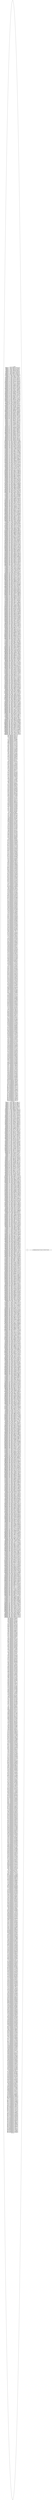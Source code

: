 graph G {
<<<<<<< HEAD
0[Index="0", Pose="5041.13 0 -897.745"];
1[Index="1", Pose="5469.88 0 -2570.81"];
2[Index="2", Pose="2011.34 0 2279.95"];
3[Index="3", Pose="1666.65 0 458.745"];
4[Index="4", Pose="2864.38 0 1095.4"];
5[Index="5", Pose="5713.38 0 3537.66"];
6[Index="6", Pose="3814.27 0 1847.02"];
7[Index="7", Pose="849.615 0 909.235"];
8[Index="8", Pose="940.075 0 -841.973"];
9[Index="9", Pose="3077.59 0 2882.45"];
10[Index="10", Pose="3825.31 0 206.441"];
11[Index="11", Pose="3160.47 0 2294.27"];
12[Index="12", Pose="2401.37 0 3328"];
13[Index="13", Pose="1699.89 0 -1254.1"];
14[Index="14", Pose="1153.28 0 1387.43"];
15[Index="15", Pose="5341.4 0 -1284.41"];
16[Index="16", Pose="5413.25 0 2982.82"];
17[Index="17", Pose="2251.24 0 2212.11"];
18[Index="18", Pose="3075.21 0 1425.65"];
19[Index="19", Pose="5584.86 0 1878.09"];
20[Index="20", Pose="4127.17 0 -2839.22"];
21[Index="21", Pose="4975.21 0 -1442.13"];
22[Index="22", Pose="2102.16 0 1586.69"];
23[Index="23", Pose="5738.81 0 753.441"];
24[Index="24", Pose="3943.82 0 3048.75"];
25[Index="25", Pose="2390.62 0 2675.52"];
26[Index="26", Pose="4105.31 0 3493.26"];
27[Index="27", Pose="5701.51 0 3571.09"];
28[Index="28", Pose="3846.48 0 -578.396"];
29[Index="29", Pose="4716.01 0 -1636.61"];
30[Index="30", Pose="2682.2 0 -2328.09"];
31[Index="31", Pose="1125.2 0 -1902.01"];
32[Index="32", Pose="3338.66 0 -709.739"];
33[Index="33", Pose="2972.66 0 2214.04"];
34[Index="34", Pose="5908.51 0 3697.53"];
35[Index="35", Pose="4498.63 0 -1116.36"];
36[Index="36", Pose="1764.96 0 -2275.78"];
37[Index="37", Pose="1057.26 0 -2209.47"];
38[Index="38", Pose="4786.79 0 1977.56"];
39[Index="39", Pose="3836.75 0 2207.75"];
40[Index="40", Pose="2768.52 0 2717.26"];
41[Index="41", Pose="3439.91 0 2172.44"];
42[Index="42", Pose="5986.79 0 -3790.51"];
43[Index="43", Pose="3563.35 0 -2716.84"];
44[Index="44", Pose="978.789 0 -920.633"];
45[Index="45", Pose="2154.57 0 446.123"];
46[Index="46", Pose="3476.58 0 -403.105"];
47[Index="47", Pose="3184.85 0 2187"];
48[Index="48", Pose="4486.86 0 1095.73"];
49[Index="49", Pose="212.525 0 2106.32"];
50[Index="50", Pose="5876.6 0 2072.4"];
51[Index="51", Pose="4001.28 0 -23.3027"];
52[Index="52", Pose="1972.66 0 -2282.86"];
53[Index="53", Pose="444.966 0 1131.11"];
54[Index="54", Pose="1341.94 0 1284.62"];
55[Index="55", Pose="2828.9 0 786.589"];
56[Index="56", Pose="2018.11 0 2955.32"];
57[Index="57", Pose="2069.66 0 837.091"];
58[Index="58", Pose="4999.46 0 -2261.92"];
59[Index="59", Pose="4052.86 0 -144.923"];
60[Index="60", Pose="4272.52 0 -2698.28"];
61[Index="61", Pose="2483.9 0 1665.86"];
62[Index="62", Pose="4043.62 0 1169.94"];
63[Index="63", Pose="2082.7 0 -2680.71"];
64[Index="64", Pose="3654.64 0 1080.84"];
65[Index="65", Pose="4442.63 0 -2531.19"];
66[Index="66", Pose="5525.49 0 1570.43"];
67[Index="67", Pose="667.654 0 -1176.39"];
68[Index="68", Pose="3460.14 0 792.297"];
69[Index="69", Pose="4654.6 0 -1798.78"];
70[Index="70", Pose="1977.85 0 -2637.12"];
71[Index="71", Pose="5906.18 0 -4219.58"];
72[Index="72", Pose="4964.35 0 -1432.43"];
73[Index="73", Pose="1129.21 0 -539.775"];
74[Index="74", Pose="5751.82 0 3560.91"];
75[Index="75", Pose="4589.23 0 1692.14"];
76[Index="76", Pose="726.859 0 1579.18"];
77[Index="77", Pose="2302.99 0 2331.32"];
78[Index="78", Pose="5658.31 0 3538.32"];
79[Index="79", Pose="5171.5 0 -2519.84"];
80[Index="80", Pose="1783.73 0 3441.93"];
81[Index="81", Pose="5457.86 0 3178.82"];
82[Index="82", Pose="2988.86 0 647.696"];
83[Index="83", Pose="2781.97 0 2966.01"];
84[Index="84", Pose="1082.53 0 1565.52"];
85[Index="85", Pose="4365.3 0 -3068.01"];
86[Index="86", Pose="3618.65 0 -64.4155"];
87[Index="87", Pose="5028.8 0 1906.14"];
88[Index="88", Pose="1069.25 0 -2363.29"];
89[Index="89", Pose="829.431 0 -1186.24"];
90[Index="90", Pose="1948.84 0 3671.11"];
91[Index="91", Pose="5450.91 0 1037.81"];
92[Index="92", Pose="2365.96 0 1350.06"];
93[Index="93", Pose="647.09 0 1251.26"];
94[Index="94", Pose="2181.59 0 -1799.71"];
95[Index="95", Pose="3952.48 0 2225.11"];
96[Index="96", Pose="2924.56 0 -2913.19"];
97[Index="97", Pose="5298.22 0 1068.16"];
98[Index="98", Pose="3345.36 0 -627.305"];
99[Index="99", Pose="4979.63 0 -897.699"];
100[Index="100", Pose="1465.96 0 -1478.89"];
101[Index="101", Pose="4376.16 0 1178.56"];
102[Index="102", Pose="5385.36 0 -3093.37"];
103[Index="103", Pose="5193.21 0 1878.55"];
104[Index="104", Pose="5918.8 0 1767.23"];
105[Index="105", Pose="597.356 0 -995.385"];
106[Index="106", Pose="1810.58 0 1335.52"];
107[Index="107", Pose="4854.57 0 -3130.53"];
108[Index="108", Pose="2746.29 0 2387.38"];
109[Index="109", Pose="4152.46 0 -488.238"];
110[Index="110", Pose="714.668 0 761.912"];
111[Index="111", Pose="3471.81 0 254.144"];
112[Index="112", Pose="1825.71 0 3304.15"];
113[Index="113", Pose="2859.51 0 -2806.53"];
114[Index="114", Pose="3658.37 0 218.851"];
115[Index="115", Pose="3713.55 0 817.668"];
116[Index="116", Pose="5542.37 0 -2807.98"];
117[Index="117", Pose="4960.62 0 -1777.96"];
118[Index="118", Pose="2143.16 0 3215.36"];
119[Index="119", Pose="2065.51 0 2676.72"];
120[Index="120", Pose="3755.78 0 2856.88"];
121[Index="121", Pose="1848.94 0 -2371.42"];
122[Index="122", Pose="1188.12 0 955.757"];
123[Index="123", Pose="658.396 0 1484.14"];
124[Index="124", Pose="4693.57 0 1865.43"];
125[Index="125", Pose="1202.11 0 -839.905"];
126[Index="126", Pose="1893.95 0 -560.927"];
127[Index="127", Pose="1385.98 0 -971.14"];
128[Index="128", Pose="3197.08 0 -2934.85"];
129[Index="129", Pose="2281.29 0 -1001.58"];
130[Index="130", Pose="1562.67 0 1272.1"];
131[Index="131", Pose="4115.92 0 2633.18"];
132[Index="132", Pose="3197.76 0 2923.23"];
133[Index="133", Pose="3710.68 0 1212.89"];
134[Index="134", Pose="3111.09 0 -843.973"];
135[Index="135", Pose="2172.93 0 1860.37"];
136[Index="136", Pose="4811.38 0 1511.4"];
137[Index="137", Pose="381.364 0 1578.64"];
138[Index="138", Pose="1125.7 0 1011.15"];
139[Index="139", Pose="1831.43 0 -2026.65"];
140[Index="140", Pose="3932.21 0 3039.22"];
141[Index="141", Pose="1086.97 0 -1348.49"];
142[Index="142", Pose="5310.09 0 -2666.75"];
143[Index="143", Pose="4973.74 0 1493.06"];
144[Index="144", Pose="5425.02 0 -2625.55"];
145[Index="145", Pose="2367.13 0 1751.57"];
146[Index="146", Pose="2966.44 0 446.832"];
147[Index="147", Pose="5634.77 0 2546.99"];
148[Index="148", Pose="4884.83 0 803.227"];
149[Index="149", Pose="5615.11 0 -1491.4"];
150[Index="150", Pose="5245.86 0 757.832"];
151[Index="151", Pose="3826.63 0 2204.25"];
152[Index="152", Pose="1576.71 0 887.219"];
153[Index="153", Pose="2823.39 0 -2830.89"];
154[Index="154", Pose="5238.13 0 1397.52"];
155[Index="155", Pose="2474.9 0 951.836"];
156[Index="156", Pose="3581.39 0 1237.61"];
157[Index="157", Pose="3231.34 0 -2989.09"];
158[Index="158", Pose="4886.11 0 -980.404"];
159[Index="159", Pose="3825.94 0 -406.96"];
160[Index="160", Pose="863.892 0 -738.838"];
161[Index="161", Pose="1482.2 0 -792.484"];
162[Index="162", Pose="3442.33 0 2660.05"];
163[Index="163", Pose="3496.09 0 -452.688"];
164[Index="164", Pose="3844.6 0 826.878"];
165[Index="165", Pose="1335.61 0 -2381.8"];
166[Index="166", Pose="4427.63 0 -315.756"];
167[Index="167", Pose="2631.37 0 2979.98"];
168[Index="168", Pose="5715.97 0 3815.74"];
169[Index="169", Pose="5428.69 0 -2060.52"];
170[Index="170", Pose="1991.07 0 -829.781"];
171[Index="171", Pose="3364.71 0 462.81"];
172[Index="172", Pose="1264.15 0 905.608"];
173[Index="173", Pose="2241.33 0 -2558.48"];
174[Index="174", Pose="3879.12 0 787.881"];
175[Index="175", Pose="4059.32 0 818.895"];
176[Index="176", Pose="353.163 0 517.41"];
177[Index="177", Pose="113.465 0 -1327.35"];
178[Index="178", Pose="3608.56 0 2300.83"];
179[Index="179", Pose="2926.32 0 2509.47"];
180[Index="180", Pose="5293.23 0 -1138.76"];
181[Index="181", Pose="5396.59 0 2104.92"];
182[Index="182", Pose="5194.07 0 1047.15"];
184[Index="184", Pose="1104.4 0 -1850.59"];
185[Index="185", Pose="3756.75 0 -2751.97"];
186[Index="186", Pose="5681.55 0 -4132.14"];
187[Index="187", Pose="2771.09 0 1262.63"];
188[Index="188", Pose="2619.51 0 -1757.99"];
189[Index="189", Pose="208.298 0 -579.33"];
190[Index="190", Pose="1205.68 0 1375.23"];
191[Index="191", Pose="5336.06 0 1247.05"];
192[Index="192", Pose="4192.28 0 1546.33"];
193[Index="193", Pose="5425.12 0 -1590.01"];
194[Index="194", Pose="4514.87 0 -1717.57"];
195[Index="195", Pose="4856.22 0 -2642.96"];
196[Index="196", Pose="1464.89 0 -3092.55"];
197[Index="197", Pose="5337.32 0 3786.76"];
198[Index="198", Pose="336.133 0 3614.37"];
199[Index="199", Pose="3522.07 0 -2814.88"];
200[Index="200", Pose="3507.51 0 -200.985"];
201[Index="201", Pose="3159.14 0 699.126"];
202[Index="202", Pose="4376.39 0 -2335.5"];
203[Index="203", Pose="1585.03 0 1135.47"];
204[Index="204", Pose="5589.11 0 -1295.86"];
205[Index="205", Pose="2405.91 0 -1639.07"];
206[Index="206", Pose="4079.42 0 1233.64"];
207[Index="207", Pose="2660.03 0 -1963.31"];
208[Index="208", Pose="1548.67 0 1560.38"];
209[Index="209", Pose="5114.47 0 856.482"];
210[Index="210", Pose="1928.87 0 1427.66"];
211[Index="211", Pose="3160.98 0 2958"];
212[Index="212", Pose="1501.26 0 -2072.06"];
213[Index="213", Pose="5338.88 0 946.993"];
214[Index="214", Pose="3186.2 0 2731.31"];
215[Index="215", Pose="5753.74 0 2012.35"];
216[Index="216", Pose="2063.76 0 -1190.49"];
217[Index="217", Pose="1757.31 0 1770.23"];
218[Index="218", Pose="5540.28 0 -3881.15"];
219[Index="219", Pose="4268.13 0 945.55"];
220[Index="220", Pose="5204.81 0 -2838.2"];
221[Index="221", Pose="2855.68 0 2186.9"];
222[Index="222", Pose="4665.03 0 -4190.67"];
223[Index="223", Pose="3471.68 0 2009.93"];
224[Index="224", Pose="1649.38 0 -2215.77"];
225[Index="225", Pose="4480.38 0 -1893.68"];
226[Index="226", Pose="5886.65 0 2934.82"];
227[Index="227", Pose="2049.24 0 1635.94"];
228[Index="228", Pose="2739.08 0 -557.616"];
229[Index="229", Pose="487.59 0 -1037.02"];
230[Index="230", Pose="821.737 0 1358.96"];
231[Index="231", Pose="686.754 0 3235.81"];
232[Index="232", Pose="4009.95 0 245.521"];
233[Index="233", Pose="1874.06 0 3767.39"];
234[Index="234", Pose="2395.8 0 -2451.69"];
235[Index="235", Pose="2715.9 0 -2888.62"];
236[Index="236", Pose="1849.48 0 -563.053"];
237[Index="237", Pose="505.108 0 2382.13"];
238[Index="238", Pose="4715.59 0 1569.75"];
239[Index="239", Pose="5461.36 0 3121.18"];
240[Index="240", Pose="3162.45 0 -2744.37"];
241[Index="241", Pose="2327.98 0 817.626"];
242[Index="242", Pose="3830.46 0 1702.89"];
243[Index="243", Pose="3236.48 0 -793.772"];
244[Index="244", Pose="5529.31 0 -2365.33"];
245[Index="245", Pose="4735.46 0 -1069.29"];
246[Index="246", Pose="4847.76 0 -957.758"];
247[Index="247", Pose="4286.59 0 1149.23"];
248[Index="248", Pose="3096.83 0 1059.59"];
249[Index="249", Pose="3014.41 0 669.907"];
250[Index="250", Pose="4535.67 0 847.505"];
251[Index="251", Pose="5065.69 0 2000.15"];
252[Index="252", Pose="1104.15 0 1417.01"];
253[Index="253", Pose="1198.34 0 -1804.24"];
254[Index="254", Pose="3366.04 0 1228.42"];
255[Index="255", Pose="5240.48 0 -2270.79"];
256[Index="256", Pose="4043.98 0 1099.55"];
257[Index="257", Pose="4639.81 0 -4008.15"];
258[Index="258", Pose="3542.44 0 999.449"];
259[Index="259", Pose="5280.05 0 -2781.86"];
260[Index="260", Pose="1073.92 0 -1191.82"];
261[Index="261", Pose="2658.26 0 -1030.96"];
262[Index="262", Pose="1954.27 0 3140.24"];
263[Index="263", Pose="2392.65 0 -1132.23"];
264[Index="264", Pose="2365.43 0 -1936.39"];
265[Index="265", Pose="5409.29 0 -576.307"];
266[Index="266", Pose="5287.39 0 1486.22"];
267[Index="267", Pose="2763.91 0 -241.07"];
268[Index="268", Pose="1754.59 0 -2342.47"];
269[Index="269", Pose="1476.43 0 652.128"];
270[Index="270", Pose="1807.01 0 -3178.32"];
271[Index="271", Pose="2915.19 0 -2613.87"];
272[Index="272", Pose="5153.2 0 -3116.2"];
273[Index="273", Pose="1759.03 0 -2681.09"];
274[Index="274", Pose="3902.94 0 1593.98"];
275[Index="275", Pose="5758.3 0 2337.99"];
276[Index="276", Pose="677.786 0 3070.75"];
277[Index="277", Pose="3216.69 0 1427.22"];
278[Index="278", Pose="2795.01 0 2792.64"];
279[Index="279", Pose="5353.94 0 1801.2"];
280[Index="280", Pose="2431.6 0 -2605.31"];
281[Index="281", Pose="5027.92 0 -2934.96"];
282[Index="282", Pose="2743.44 0 1193.13"];
283[Index="283", Pose="4302.55 0 -339.427"];
284[Index="284", Pose="1612.11 0 -2621.14"];
285[Index="285", Pose="4160.22 0 -475.173"];
286[Index="286", Pose="1418.16 0 1301.24"];
287[Index="287", Pose="1314.93 0 -1280.75"];
288[Index="288", Pose="3086.11 0 -625.502"];
289[Index="289", Pose="565.919 0 2629.52"];
290[Index="290", Pose="1080.82 0 -1196.4"];
291[Index="291", Pose="2633.94 0 3007.17"];
292[Index="292", Pose="4098.59 0 2432.59"];
293[Index="293", Pose="2317.79 0 -3057.13"];
294[Index="294", Pose="655.401 0 3137.26"];
295[Index="295", Pose="1879.12 0 -886.684"];
296[Index="296", Pose="2734.14 0 274.906"];
297[Index="297", Pose="5387.3 0 3395.93"];
298[Index="298", Pose="238.302 0 -687.277"];
299[Index="299", Pose="1102.81 0 -2381.25"];
300[Index="300", Pose="4670.34 0 1043.73"];
301[Index="301", Pose="2453.87 0 -340.54"];
302[Index="302", Pose="3610.96 0 2852.03"];
303[Index="303", Pose="4819.36 0 1466.76"];
304[Index="304", Pose="2850.98 0 -981.674"];
305[Index="305", Pose="2149.41 0 3662.26"];
306[Index="306", Pose="5405.38 0 3192.64"];
307[Index="307", Pose="1129.49 0 -1808.89"];
308[Index="308", Pose="4492.07 0 -3939.79"];
309[Index="309", Pose="5232.17 0 -1826.23"];
310[Index="310", Pose="3316.43 0 1489.67"];
311[Index="311", Pose="3826.84 0 -570.578"];
312[Index="312", Pose="2182.36 0 3616.07"];
313[Index="313", Pose="4806.14 0 -1776.02"];
314[Index="314", Pose="4188.58 0 3310.84"];
315[Index="315", Pose="1060.2 0 1183.19"];
316[Index="316", Pose="4054.17 0 3145.45"];
317[Index="317", Pose="1655.3 0 405.644"];
318[Index="318", Pose="3274.71 0 -329.377"];
319[Index="319", Pose="1483.01 0 -1188.6"];
320[Index="320", Pose="5504.37 0 1086.98"];
321[Index="321", Pose="2202.71 0 981.674"];
322[Index="322", Pose="3011.01 0 1649.77"];
323[Index="323", Pose="3716.82 0 1646.38"];
324[Index="324", Pose="1448.49 0 1490.22"];
325[Index="325", Pose="4343.85 0 -302.661"];
326[Index="326", Pose="4729.39 0 -2748.42"];
327[Index="327", Pose="1951.06 0 -1410.87"];
328[Index="328", Pose="3827.44 0 -2702.98"];
329[Index="329", Pose="828.682 0 -699.861"];
330[Index="330", Pose="1273.61 0 -975.106"];
331[Index="331", Pose="4666.97 0 -3147.86"];
332[Index="332", Pose="5382.33 0 2924.96"];
333[Index="333", Pose="1412.61 0 -704.024"];
334[Index="334", Pose="5647.46 0 3236.16"];
335[Index="335", Pose="1288.45 0 -1886.96"];
336[Index="336", Pose="2690.54 0 -354.717"];
337[Index="337", Pose="1815.48 0 735.561"];
338[Index="338", Pose="4792.24 0 -937.834"];
339[Index="339", Pose="3819.94 0 2041.49"];
340[Index="340", Pose="5705.31 0 -1498.08"];
341[Index="341", Pose="5544.62 0 -617.99"];
342[Index="342", Pose="4704.85 0 -3069.82"];
343[Index="343", Pose="3136.37 0 2472.82"];
344[Index="344", Pose="1487.77 0 -2604.71"];
345[Index="345", Pose="4363.65 0 985.103"];
346[Index="346", Pose="1270.72 0 1514.37"];
347[Index="347", Pose="5637.9 0 2450.25"];
348[Index="348", Pose="4329.24 0 1928.19"];
349[Index="349", Pose="1835.92 0 1237.97"];
350[Index="350", Pose="1936.17 0 -1006.38"];
351[Index="351", Pose="5203.93 0 -3044.73"];
352[Index="352", Pose="5127.89 0 -934.572"];
353[Index="353", Pose="3343.75 0 1773.23"];
354[Index="354", Pose="3885.29 0 -179.613"];
355[Index="355", Pose="4279.2 0 741.174"];
356[Index="356", Pose="1602.81 0 -554.71"];
357[Index="357", Pose="1884.26 0 621.536"];
358[Index="358", Pose="3979.51 0 3101.42"];
359[Index="359", Pose="1478.85 0 -2592.95"];
360[Index="360", Pose="866.808 0 546.14"];
361[Index="361", Pose="4804.65 0 -751.815"];
362[Index="362", Pose="3595.74 0 -439.26"];
363[Index="363", Pose="5342.52 0 -1593.83"];
364[Index="364", Pose="4483.38 0 -1278.72"];
365[Index="365", Pose="4906.48 0 -901.611"];
366[Index="366", Pose="4154.93 0 -3014.33"];
367[Index="367", Pose="2279.25 0 3731.19"];
368[Index="368", Pose="240.522 0 3615.21"];
369[Index="369", Pose="405.647 0 -1384.22"];
370[Index="370", Pose="4009.35 0 -105.07"];
371[Index="371", Pose="2132.21 0 498.48"];
372[Index="372", Pose="4800.78 0 -927.452"];
373[Index="373", Pose="4442.7 0 -451.554"];
374[Index="374", Pose="2249.85 0 494.679"];
375[Index="375", Pose="4369.77 0 -3854.64"];
376[Index="376", Pose="5815.26 0 -1730.84"];
377[Index="377", Pose="2165.48 0 2038.25"];
378[Index="378", Pose="4421.4 0 -4231.22"];
379[Index="379", Pose="4150.47 0 2284.84"];
380[Index="380", Pose="3160.96 0 -889.814"];
381[Index="381", Pose="2635.24 0 1851.12"];
382[Index="382", Pose="3478.59 0 -778.455"];
383[Index="383", Pose="2671.41 0 1255.21"];
384[Index="384", Pose="181.944 0 2602.26"];
385[Index="385", Pose="2324.8 0 581.225"];
386[Index="386", Pose="1976.05 0 -598.287"];
387[Index="387", Pose="124.248 0 -733.279"];
388[Index="388", Pose="5238.58 0 -2083.3"];
389[Index="389", Pose="4305.07 0 -850.65"];
390[Index="390", Pose="3901.33 0 1759.46"];
391[Index="391", Pose="2548.64 0 110.002"];
392[Index="392", Pose="2987.08 0 -519.147"];
393[Index="393", Pose="3050.22 0 1149.59"];
394[Index="394", Pose="3581.71 0 381.526"];
395[Index="395", Pose="5846.99 0 -2587.93"];
396[Index="396", Pose="3678.27 0 -486.297"];
397[Index="397", Pose="3412.52 0 392.886"];
398[Index="398", Pose="2594.71 0 -1521.1"];
399[Index="399", Pose="3679.52 0 1890.2"];
400[Index="400", Pose="3162.1 0 12.5776"];
401[Index="401", Pose="2876.73 0 -932.544"];
402[Index="402", Pose="3351.14 0 1051.46"];
403[Index="403", Pose="4576.07 0 -1478.18"];
404[Index="404", Pose="286.451 0 2735.66"];
405[Index="405", Pose="5995.45 0 2177.21"];
406[Index="406", Pose="1379.9 0 668.971"];
407[Index="407", Pose="3737.93 0 2149.95"];
408[Index="408", Pose="2824.04 0 -2451.36"];
409[Index="409", Pose="5778.55 0 -2001.3"];
410[Index="410", Pose="1594.91 0 1919.05"];
411[Index="411", Pose="4762.52 0 1619.26"];
412[Index="412", Pose="2679.87 0 -1463.66"];
413[Index="413", Pose="4712.08 0 1501.34"];
414[Index="414", Pose="5439.04 0 -1876.99"];
415[Index="415", Pose="4916.24 0 1178.84"];
416[Index="416", Pose="2172.69 0 -1016.31"];
417[Index="417", Pose="3000.11 0 -278.17"];
418[Index="418", Pose="5645.02 0 2770.1"];
419[Index="419", Pose="5070.03 0 1067.57"];
420[Index="420", Pose="2259.79 0 1107.98"];
421[Index="421", Pose="1813.35 0 -1843.32"];
422[Index="422", Pose="5457.17 0 -1547.65"];
423[Index="423", Pose="5353.91 0 1945.67"];
424[Index="424", Pose="5739.67 0 -2087.32"];
425[Index="425", Pose="656.023 0 1680.8"];
426[Index="426", Pose="4558.63 0 929.524"];
427[Index="427", Pose="3480.29 0 2923.1"];
428[Index="428", Pose="4731.54 0 -2824.99"];
429[Index="429", Pose="3936.59 0 -731.9"];
430[Index="430", Pose="593.146 0 2847.93"];
431[Index="431", Pose="2763.88 0 2884.48"];
432[Index="432", Pose="3445.28 0 2234.41"];
433[Index="433", Pose="1615.44 0 -1513.15"];
434[Index="434", Pose="4410.88 0 -4003.41"];
435[Index="435", Pose="5588.03 0 3401.38"];
436[Index="436", Pose="4464.34 0 -1975.68"];
437[Index="437", Pose="2290.57 0 1515.99"];
438[Index="438", Pose="5558.19 0 2928.1"];
439[Index="439", Pose="4103 0 -2580.36"];
440[Index="440", Pose="5420.36 0 -2888.85"];
441[Index="441", Pose="3945.13 0 1253.32"];
442[Index="442", Pose="5712.42 0 2206.52"];
443[Index="443", Pose="5725.39 0 -1412.43"];
444[Index="444", Pose="1539.5 0 -701.34"];
445[Index="445", Pose="3889 0 -88.4224"];
446[Index="446", Pose="5516.89 0 1694.43"];
447[Index="447", Pose="4993.35 0 1278.58"];
448[Index="448", Pose="708.758 0 2957.6"];
449[Index="449", Pose="5909.56 0 -1730.26"];
450[Index="450", Pose="5448.65 0 -2103.46"];
451[Index="451", Pose="4020.14 0 2779.97"];
452[Index="452", Pose="1899.92 0 3663.62"];
453[Index="453", Pose="3575.78 0 -2840"];
454[Index="454", Pose="585.262 0 3338.13"];
455[Index="455", Pose="3782.55 0 64.2178"];
456[Index="456", Pose="5982.31 0 2112.68"];
457[Index="457", Pose="1407.09 0 -2519.59"];
458[Index="458", Pose="1336.38 0 -1298.06"];
459[Index="459", Pose="2764.61 0 -364.05"];
460[Index="460", Pose="1463.43 0 -542.737"];
461[Index="461", Pose="3666.56 0 2888.88"];
462[Index="462", Pose="3612.18 0 747.075"];
463[Index="463", Pose="1771.86 0 985.45"];
464[Index="464", Pose="2772.39 0 -3123.26"];
465[Index="465", Pose="5458.11 0 3281.26"];
466[Index="466", Pose="1555.42 0 -3024.3"];
467[Index="467", Pose="537.654 0 1594.14"];
468[Index="468", Pose="1303.8 0 -1942.52"];
469[Index="469", Pose="2805.18 0 1513.58"];
470[Index="470", Pose="4371.83 0 1797.19"];
471[Index="471", Pose="685.299 0 -1362.28"];
472[Index="472", Pose="3307.81 0 1838.1"];
473[Index="473", Pose="5565.74 0 2946.2"];
474[Index="474", Pose="571.167 0 2679.17"];
475[Index="475", Pose="5320.42 0 2000.11"];
476[Index="476", Pose="4457.42 0 1936.1"];
477[Index="477", Pose="4385.56 0 1297"];
478[Index="478", Pose="4780.73 0 1729.04"];
479[Index="479", Pose="4066.26 0 2936.98"];
480[Index="480", Pose="3438.46 0 2937.88"];
481[Index="481", Pose="1112.19 0 458.36"];
482[Index="482", Pose="2403.22 0 2003.64"];
483[Index="483", Pose="3179.82 0 -2798.04"];
484[Index="484", Pose="601.659 0 -707.999"];
485[Index="485", Pose="5436.76 0 2917.02"];
486[Index="486", Pose="866.894 0 1164.96"];
487[Index="487", Pose="2974.6 0 2195.46"];
488[Index="488", Pose="1199.63 0 -2081.85"];
489[Index="489", Pose="3459.32 0 2320.63"];
490[Index="490", Pose="604.257 0 672.992"];
491[Index="491", Pose="3597.44 0 -215.159"];
492[Index="492", Pose="4912.3 0 -3148.89"];
493[Index="493", Pose="3277.49 0 438.879"];
494[Index="494", Pose="4573.03 0 1621.21"];
495[Index="495", Pose="1132.12 0 -2057.52"];
496[Index="496", Pose="2694.12 0 2685.2"];
497[Index="497", Pose="725.004 0 1602.9"];
498[Index="498", Pose="1176.54 0 -1523.44"];
499[Index="499", Pose="5661.91 0 2317.47"];
180--0 [Distance="348.774"];
245--0 [Distance="350.513"];
265--0 [Distance="488.741"];
15--0 [Distance="489.562"];
72--0 [Distance="540.167"];
21--0 [Distance="548.366"];
341--0 [Distance="575.998"];
35--0 [Distance="584.893"];
364--0 [Distance="675.44"];
204--0 [Distance="677.332"];
389--0 [Distance="737.557"];
403--0 [Distance="743.758"];
79--1 [Distance="302.704"];
440--1 [Distance="321.874"];
220--1 [Distance="376.507"];
395--1 [Distance="377.496"];
255--1 [Distance="377.675"];
450--1 [Distance="467.84"];
169--1 [Distance="511.949"];
102--1 [Distance="529.344"];
388--1 [Distance="539.607"];
351--1 [Distance="543.443"];
424--1 [Distance="553.665"];
58--1 [Distance="562.773"];
281--1 [Distance="572.66"];
195--1 [Distance="617.887"];
272--1 [Distance="630.666"];
119--2 [Distance="400.453"];
135--2 [Distance="449.621"];
482--2 [Distance="479.496"];
25--2 [Distance="548.023"];
217--2 [Distance="569.511"];
145--2 [Distance="637.006"];
227--2 [Distance="645.127"];
56--2 [Distance="675.4"];
22--2 [Distance="699.182"];
108--2 [Distance="742.767"];
381--2 [Distance="757.073"];
61--2 [Distance="774.871"];
496--2 [Distance="793.989"];
437--2 [Distance="813.397"];
221--2 [Distance="849.46"];
208--2 [Distance="855.479"];
337--3 [Distance="314.29"];
406--3 [Distance="355.553"];
152--3 [Distance="437.813"];
371--3 [Distance="467.257"];
45--3 [Distance="488.087"];
463--3 [Distance="537.11"];
57--3 [Distance="552.777"];
481--3 [Distance="554.459"];
374--3 [Distance="584.305"];
172--3 [Distance="601.409"];
385--3 [Distance="669.449"];
203--3 [Distance="681.631"];
122--3 [Distance="689.933"];
321--3 [Distance="748.878"];
241--3 [Distance="752.43"];
138--3 [Distance="773.158"];
349--3 [Distance="797.404"];
55--4 [Distance="310.845"];
18--4 [Distance="391.808"];
155--4 [Distance="415.104"];
469--4 [Distance="422.344"];
249--4 [Distance="451.17"];
82--4 [Distance="464.69"];
277--4 [Distance="483.965"];
402--4 [Distance="488.739"];
201--4 [Distance="493.877"];
254--4 [Distance="518.997"];
92--4 [Distance="559.709"];
322--4 [Distance="573.435"];
310--4 [Distance="599.824"];
241--4 [Distance="604.062"];
420--4 [Distance="604.728"];
334--5 [Distance="308.618"];
297--5 [Distance="355.549"];
465--5 [Distance="361.799"];
81--5 [Distance="440.517"];
473--5 [Distance="609.609"];
226--5 [Distance="627.245"];
438--5 [Distance="629.006"];
418--5 [Distance="770.592"];
407--6 [Distance="312.397"];
151--6 [Distance="357.44"];
39--6 [Distance="361.422"];
223--6 [Distance="379.353"];
95--6 [Distance="402.557"];
353--6 [Distance="476.273"];
192--6 [Distance="483.015"];
41--6 [Distance="496.022"];
178--6 [Distance="498.253"];
472--6 [Distance="506.536"];
348--6 [Distance="521.327"];
432--6 [Distance="534.993"];
379--6 [Distance="552.006"];
470--6 [Distance="559.783"];
490--7 [Distance="340.605"];
122--7 [Distance="341.69"];
315--7 [Distance="345.538"];
360--7 [Distance="363.503"];
93--7 [Distance="397.491"];
230--7 [Distance="450.587"];
53--7 [Distance="461.488"];
14--7 [Distance="566.465"];
252--7 [Distance="568"];
190--7 [Distance="586.458"];
123--7 [Distance="605.876"];
54--7 [Distance="619.111"];
176--7 [Distance="632.449"];
269--7 [Distance="677.493"];
73--8 [Distance="356.502"];
330--8 [Distance="359.126"];
89--8 [Distance="361.608"];
484--8 [Distance="363.97"];
260--8 [Distance="374.577"];
105--8 [Distance="375.488"];
290--8 [Distance="381.353"];
67--8 [Distance="431.335"];
127--8 [Distance="464.233"];
333--8 [Distance="492.26"];
229--8 [Distance="492.734"];
141--8 [Distance="527.384"];
161--8 [Distance="544.375"];
287--8 [Distance="577.094"];
471--8 [Distance="579.335"];
460--8 [Distance="602.863"];
83--9 [Distance="307.203"];
431--9 [Distance="313.722"];
40--9 [Distance="350.45"];
480--9 [Distance="365.102"];
179--9 [Distance="402.496"];
427--9 [Distance="404.742"];
343--9 [Distance="413.831"];
162--9 [Distance="427.192"];
496--9 [Distance="431.233"];
167--9 [Distance="456.758"];
291--9 [Distance="460.848"];
302--9 [Distance="534.234"];
461--9 [Distance="589.001"];
11--9 [Distance="593.996"];
33--9 [Distance="676.601"];
445--10 [Distance="301.663"];
86--10 [Distance="340.693"];
111--10 [Distance="356.708"];
370--10 [Distance="361.812"];
354--10 [Distance="390.684"];
59--10 [Distance="418.607"];
397--10 [Distance="452.943"];
491--10 [Distance="479.244"];
200--10 [Distance="516.715"];
171--10 [Distance="527.146"];
462--10 [Distance="581.129"];
174--10 [Distance="583.925"];
493--10 [Distance="595.094"];
159--10 [Distance="613.401"];
164--10 [Distance="620.737"];
489--11 [Distance="300.009"];
41--11 [Distance="304.845"];
214--11 [Distance="437.801"];
312--12 [Distance="361.864"];
291--12 [Distance="396.26"];
305--12 [Distance="418.586"];
367--12 [Distance="421.278"];
262--12 [Distance="484.929"];
90--12 [Distance="567.898"];
112--12 [Distance="576.153"];
452--12 [Distance="603.405"];
80--12 [Distance="628.06"];
278--12 [Distance="664.497"];
233--12 [Distance="686.38"];
100--13 [Distance="324.42"];
350--13 [Distance="342.34"];
458--13 [Distance="366.161"];
216--13 [Distance="369.387"];
287--13 [Distance="385.88"];
295--13 [Distance="408.806"];
170--13 [Distance="514.626"];
416--13 [Distance="529.232"];
444--13 [Distance="575.562"];
498--13 [Distance="588.582"];
421--13 [Distance="600.045"];
324--14 [Distance="312.591"];
486--14 [Distance="362.646"];
130--14 [Distance="425.32"];
208--14 [Distance="431.559"];
76--14 [Distance="467.553"];
497--14 [Distance="479.426"];
363--15 [Distance="309.422"];
193--15 [Distance="316.864"];
149--15 [Distance="343.167"];
443--15 [Distance="404.775"];
352--15 [Distance="409.844"];
340--15 [Distance="422.009"];
99--15 [Distance="529.544"];
158--15 [Distance="547.454"];
309--15 [Distance="552.721"];
365--15 [Distance="579.383"];
246--15 [Distance="591.931"];
414--15 [Distance="600.573"];
117--15 [Distance="623.362"];
226--16 [Distance="475.83"];
135--17 [Distance="360.356"];
410--17 [Distance="718.788"];
187--18 [Distance="345.061"];
248--18 [Distance="366.695"];
282--18 [Distance="405.145"];
383--18 [Distance="438.3"];
156--18 [Distance="539.98"];
258--18 [Distance="632.419"];
133--18 [Distance="670.141"];
64--18 [Distance="674.259"];
66--19 [Distance="313.341"];
50--19 [Distance="350.526"];
104--19 [Distance="351.866"];
442--19 [Distance="352.324"];
103--19 [Distance="391.65"];
499--19 [Distance="446.083"];
456--19 [Distance="461.521"];
275--19 [Distance="491.512"];
266--19 [Distance="491.988"];
405--19 [Distance="507.992"];
251--19 [Distance="533.325"];
87--19 [Distance="556.765"];
347--19 [Distance="574.613"];
154--19 [Distance="592.597"];
328--20 [Distance="329.243"];
85--20 [Distance="330.228"];
185--20 [Distance="380.554"];
65--20 [Distance="440.906"];
453--20 [Distance="551.393"];
202--20 [Distance="562.001"];
43--20 [Distance="576.945"];
428--20 [Distance="604.542"];
199--20 [Distance="605.59"];
326--20 [Distance="609.026"];
331--20 [Distance="621.805"];
342--20 [Distance="622.009"];
195--20 [Distance="755.01"];
107--20 [Distance="783.568"];
492--20 [Distance="843.99"];
157--20 [Distance="908.28"];
29--21 [Distance="324.039"];
313--21 [Distance="374.245"];
69--21 [Distance="479.561"];
422--21 [Distance="493.379"];
194--21 [Distance="536.443"];
338--21 [Distance="536.468"];
372--21 [Distance="543.437"];
106--22 [Distance="384.849"];
377--22 [Distance="455.973"];
91--23 [Distance="404.665"];
320--23 [Distance="407.688"];
213--23 [Distance="444.307"];
150--23 [Distance="492.973"];
97--23 [Distance="541.446"];
182--23 [Distance="618.872"];
209--23 [Distance="632.789"];
191--23 [Distance="637.069"];
419--23 [Distance="738.879"];
154--23 [Distance="815.795"];
148--23 [Distance="855.427"];
447--23 [Distance="911.856"];
415--23 [Distance="926.055"];
446--23 [Distance="966.799"];
143--23 [Distance="1064.12"];
300--23 [Distance="1107.2"];
279--23 [Distance="1116.21"];
461--24 [Distance="320.054"];
314--24 [Distance="358.605"];
131--24 [Distance="449.797"];
292--24 [Distance="635.301"];
132--24 [Distance="756.55"];
211--24 [Distance="788.085"];
77--25 [Distance="355.173"];
118--25 [Distance="593.858"];
316--26 [Distance="351.555"];
479--26 [Distance="557.655"];
451--26 [Distance="718.357"];
131--26 [Distance="860.153"];
334--27 [Distance="339.261"];
109--28 [Distance="318.981"];
285--28 [Distance="330.283"];
163--28 [Distance="372.257"];
354--28 [Distance="400.667"];
46--28 [Distance="409.335"];
382--28 [Distance="418.77"];
98--28 [Distance="503.501"];
283--28 [Distance="514.881"];
32--28 [Distance="524.531"];
389--28 [Distance="533.318"];
225--29 [Distance="348.726"];
436--29 [Distance="422.266"];
58--29 [Distance="686.555"];
234--30 [Distance="311.934"];
207--30 [Distance="365.457"];
271--30 [Distance="368.72"];
280--30 [Distance="373.697"];
173--30 [Distance="497.433"];
264--30 [Distance="503.759"];
113--30 [Distance="510.232"];
153--30 [Distance="522.238"];
235--30 [Distance="561.542"];
188--30 [Distance="573.538"];
96--30 [Distance="633.303"];
240--30 [Distance="635.55"];
483--30 [Distance="684.447"];
63--30 [Distance="695.518"];
52--30 [Distance="710.979"];
94--30 [Distance="727.875"];
205--30 [Distance="742.355"];
70--30 [Distance="769.157"];
128--30 [Distance="795.768"];
37--31 [Distance="314.88"];
498--31 [Distance="382.034"];
212--31 [Distance="412.727"];
88--31 [Distance="464.669"];
299--31 [Distance="479.764"];
165--31 [Distance="523.909"];
224--31 [Distance="610.914"];
433--31 [Distance="625.732"];
457--31 [Distance="678.872"];
362--32 [Distance="373.161"];
318--32 [Distance="385.702"];
392--32 [Distance="399.919"];
396--32 [Distance="406.525"];
311--32 [Distance="507.622"];
401--32 [Distance="512.858"];
417--32 [Distance="548.515"];
304--32 [Distance="558.372"];
435--34 [Distance="436.366"];
334--34 [Distance="530.105"];
197--34 [Distance="578.118"];
239--34 [Distance="729.473"];
361--35 [Distance="475.965"];
373--35 [Distance="667.154"];
429--35 [Distance="680.95"];
212--36 [Distance="333.222"];
284--36 [Distance="377.681"];
273--36 [Distance="405.358"];
70--36 [Distance="419.391"];
359--36 [Distance="427.147"];
344--36 [Distance="430.148"];
468--36 [Distance="568.974"];
488--36 [Distance="597.67"];
335--36 [Distance="615.018"];
184--37 [Distance="361.963"];
307--37 [Distance="407.039"];
253--37 [Distance="429.085"];
268--37 [Distance="709.896"];
476--38 [Distance="331.972"];
75--38 [Distance="347.124"];
411--38 [Distance="359.119"];
238--38 [Distance="413.977"];
494--38 [Distance="415.547"];
103--38 [Distance="418.308"];
470--38 [Distance="452.463"];
136--38 [Distance="466.806"];
413--38 [Distance="482.046"];
303--38 [Distance="511.839"];
475--38 [Distance="534.106"];
423--38 [Distance="568.015"];
181--38 [Distance="622.957"];
399--39 [Distance="354.337"];
390--39 [Distance="452.915"];
242--39 [Distance="504.899"];
323--39 [Distance="574.032"];
487--40 [Distance="561.016"];
47--40 [Distance="674.167"];
339--41 [Distance="401.955"];
71--42 [Distance="436.579"];
218--42 [Distance="455.616"];
186--42 [Distance="458.13"];
257--42 [Distance="1364.46"];
222--42 [Distance="1381.01"];
483--43 [Distance="392.036"];
439--43 [Distance="556.632"];
366--43 [Distance="662.164"];
60--43 [Distance="709.413"];
408--43 [Distance="785.527"];
464--43 [Distance="889.271"];
89--44 [Distance="304.719"];
357--45 [Distance="322.24"];
317--45 [Distance="500.907"];
391--45 [Distance="517.947"];
296--45 [Distance="604.332"];
146--45 [Distance="811.869"];
288--46 [Distance="449.363"];
243--46 [Distance="458.55"];
400--46 [Distance="521.237"];
355--48 [Distance="410.894"];
206--48 [Distance="430.139"];
415--48 [Distance="437.357"];
256--48 [Distance="442.896"];
62--48 [Distance="449.406"];
175--48 [Distance="509.337"];
237--49 [Distance="402.086"];
384--49 [Distance="496.881"];
137--49 [Distance="554.042"];
467--49 [Distance="606.667"];
425--49 [Distance="614.623"];
289--49 [Distance="631.361"];
404--49 [Distance="633.66"];
474--49 [Distance="675.854"];
497--49 [Distance="718.383"];
430--49 [Distance="833.573"];
84--49 [Distance="1024.39"];
276--49 [Distance="1070.79"];
294--49 [Distance="1122.04"];
147--50 [Distance="532.655"];
418--50 [Distance="735.138"];
86--51 [Distance="384.831"];
114--51 [Distance="419.79"];
325--51 [Distance="442.035"];
166--51 [Distance="517.013"];
110--53 [Distance="457.219"];
393--55 [Distance="425.149"];
493--55 [Distance="567.57"];
68--55 [Distance="631.268"];
210--57 [Distance="607.121"];
142--58 [Distance="510.269"];
244--58 [Distance="539.843"];
144--58 [Distance="559.758"];
259--58 [Distance="590.822"];
455--59 [Distance="341.771"];
232--59 [Distance="392.794"];
219--62 [Distance="317.421"];
101--62 [Distance="332.653"];
477--62 [Distance="364.789"];
345--62 [Distance="369.578"];
274--62 [Distance="446.765"];
115--62 [Distance="482.743"];
121--63 [Distance="387.687"];
293--63 [Distance="443.803"];
270--63 [Distance="568.874"];
466--63 [Distance="629.342"];
139--63 [Distance="700.659"];
441--64 [Distance="337.842"];
215--66 [Distance="497.386"];
369--67 [Distance="334.425"];
160--67 [Distance="479.544"];
329--67 [Distance="503.003"];
177--67 [Distance="574.381"];
125--67 [Distance="631.563"];
298--67 [Distance="650.828"];
394--68 [Distance="428.384"];
196--70 [Distance="685.966"];
308--71 [Distance="1441.52"];
378--71 [Distance="1484.82"];
434--71 [Distance="1510.84"];
375--71 [Distance="1579.15"];
356--73 [Distance="473.835"];
236--73 [Distance="720.651"];
319--73 [Distance="739.022"];
334--74 [Distance="341.104"];
346--76 [Distance="547.705"];
334--78 [Distance="302.352"];
116--79 [Distance="469.643"];
286--84 [Distance="427.191"];
478--87 [Distance="304.804"];
124--87 [Distance="337.691"];
495--88 [Distance="312.168"];
327--94 [Distance="452.042"];
398--94 [Distance="498.286"];
412--94 [Distance="601.009"];
263--94 [Distance="700.053"];
134--98 [Distance="319.107"];
380--98 [Distance="320.803"];
426--101 [Distance="308.729"];
250--101 [Distance="367.48"];
387--105 [Distance="540.86"];
189--105 [Distance="569.62"];
479--120 [Distance="320.64"];
358--120 [Distance="331.44"];
295--126 [Distance="326.094"];
129--126 [Distance="586.691"];
301--126 [Distance="601.732"];
261--129 [Distance="378.111"];
386--129 [Distance="505.781"];
228--129 [Distance="637.715"];
336--129 [Distance="765.451"];
140--131 [Distance="445.669"];
459--134 [Distance="591.924"];
267--134 [Distance="695.719"];
376--149 [Distance="312.077"];
409--149 [Distance="535.46"];
247--164 [Distance="547.055"];
197--168 [Distance="379.761"];
449--193 [Distance="504.333"];
454--198 [Distance="371.983"];
231--198 [Distance="515.987"];
294--198 [Distance="574.074"];
485--226 [Distance="450.245"];
332--226 [Distance="504.416"];
306--226 [Distance="545.979"];
368--231 [Distance="585.719"];
448--384 [Distance="635.45"];
=======
0[Index="0", Pose="5381.31 0 -1056.17"];
1[Index="1", Pose="4981.69 0 2984.4"];
2[Index="2", Pose="5881.53 0 -3024.49"];
3[Index="3", Pose="1846.56 0 2682.3"];
4[Index="4", Pose="2841.78 0 1288.71"];
5[Index="5", Pose="2053.49 0 134.009"];
6[Index="6", Pose="6165.61 0 4161.95"];
7[Index="7", Pose="3949.98 0 2172.97"];
8[Index="8", Pose="460.621 0 3041.77"];
9[Index="9", Pose="408.533 0 -3911.91"];
10[Index="10", Pose="3090.53 0 3391.12"];
11[Index="11", Pose="3788.48 0 -2039.68"];
12[Index="12", Pose="3962.87 0 242.872"];
13[Index="13", Pose="1547.62 0 2713.58"];
14[Index="14", Pose="3187.21 0 2699.14"];
15[Index="15", Pose="2301.6 0 3915.29"];
16[Index="16", Pose="1483.2 0 -1475.42"];
17[Index="17", Pose="5154.07 0 4190.26"];
18[Index="18", Pose="3181.97 0 -4139.44"];
19[Index="19", Pose="845.497 0 1632.27"];
20[Index="20", Pose="5731.63 0 -1511.07"];
21[Index="21", Pose="2703.91 0 -4369.04"];
22[Index="22", Pose="5815.46 0 3509.2"];
23[Index="23", Pose="2126.45 0 2602.49"];
24[Index="24", Pose="3087.75 0 1677.24"];
25[Index="25", Pose="6015.67 0 2209.52"];
26[Index="26", Pose="1490.05 0 2385.34"];
27[Index="27", Pose="3979.85 0 -1459.51"];
28[Index="28", Pose="4315.03 0 -3340.26"];
29[Index="29", Pose="2580.73 0 3800.75"];
30[Index="30", Pose="5304.41 0 -1696.63"];
31[Index="31", Pose="1102.78 0 3933.72"];
32[Index="32", Pose="1952.52 0 1866.7"];
33[Index="33", Pose="4101.13 0 3586.76"];
34[Index="34", Pose="2576.92 0 4239.7"];
35[Index="35", Pose="2289.06 0 3147.67"];
36[Index="36", Pose="4289.53 0 4109.72"];
37[Index="37", Pose="2877.43 0 -2841.75"];
38[Index="38", Pose="6151.77 0 4201.28"];
39[Index="39", Pose="533.62 0 3810.62"];
40[Index="40", Pose="3837.18 0 -2189.41"];
41[Index="41", Pose="5002.01 0 -1925.42"];
42[Index="42", Pose="2629.24 0 -2738.93"];
43[Index="43", Pose="812.732 0 -2237.65"];
44[Index="44", Pose="687.25 0 4068.04"];
45[Index="45", Pose="222.198 0 -3739.25"];
46[Index="46", Pose="2968.11 0 2604.75"];
47[Index="47", Pose="4748.4 0 -1313.36"];
48[Index="48", Pose="1559.12 0 -2677.38"];
49[Index="49", Pose="3591.42 0 -2555.87"];
50[Index="50", Pose="566.729 0 2321.49"];
51[Index="51", Pose="378.324 0 2934.7"];
52[Index="52", Pose="648.714 0 2450.71"];
53[Index="53", Pose="-132.295 0 215.633"];
54[Index="54", Pose="733.475 0 -2599.38"];
55[Index="55", Pose="5084.59 0 2326.54"];
56[Index="56", Pose="3976.21 0 2597.35"];
57[Index="57", Pose="154.363 0 -3650.98"];
58[Index="58", Pose="3141.47 0 -4217.68"];
59[Index="59", Pose="-10.6552 0 -2953.45"];
60[Index="60", Pose="2729.94 0 3196.77"];
61[Index="61", Pose="3513.23 0 2555.81"];
62[Index="62", Pose="-136.428 0 -3421.93"];
63[Index="63", Pose="5729.69 0 -3745.32"];
64[Index="64", Pose="5593.78 0 -4276.71"];
65[Index="65", Pose="3657.25 0 -3196.28"];
66[Index="66", Pose="5891.19 0 3196.95"];
67[Index="67", Pose="4311.71 0 -4003.6"];
68[Index="68", Pose="3215.66 0 2572.94"];
69[Index="69", Pose="3538.8 0 3776.14"];
70[Index="70", Pose="4734.67 0 1289.1"];
71[Index="71", Pose="5332.67 0 4253.77"];
72[Index="72", Pose="5612.9 0 3310.38"];
73[Index="73", Pose="4168.16 0 -27.415"];
74[Index="74", Pose="647.776 0 3300.12"];
75[Index="75", Pose="5722.64 0 -4230.05"];
76[Index="76", Pose="4047.95 0 -2519.56"];
77[Index="77", Pose="3906.36 0 -2708.63"];
78[Index="78", Pose="4404.34 0 -1831.33"];
79[Index="79", Pose="1801.44 0 -2685.72"];
80[Index="80", Pose="19.1268 0 1330.72"];
81[Index="81", Pose="1065.59 0 1511.32"];
82[Index="82", Pose="4534.88 0 -3867.19"];
83[Index="83", Pose="1854.46 0 3476.84"];
84[Index="84", Pose="5332.7 0 -2661.08"];
85[Index="85", Pose="4228.33 0 -170.497"];
86[Index="86", Pose="2873.55 0 -1950.44"];
87[Index="87", Pose="4484.61 0 -3174.44"];
88[Index="88", Pose="2397.89 0 1959.84"];
89[Index="89", Pose="4217.56 0 1376.4"];
90[Index="90", Pose="1929.81 0 -3153.78"];
91[Index="91", Pose="3763.74 0 1271.58"];
92[Index="92", Pose="4615.11 0 -1716.26"];
93[Index="93", Pose="4683.07 0 -2977.87"];
94[Index="94", Pose="5946.4 0 1847.56"];
95[Index="95", Pose="4071.91 0 -2427.35"];
96[Index="96", Pose="3227.09 0 -4123.56"];
97[Index="97", Pose="1323.48 0 3773.84"];
98[Index="98", Pose="4302.87 0 -4062.6"];
99[Index="99", Pose="278.929 0 -1383.99"];
100[Index="100", Pose="4165.9 0 -2112.22"];
101[Index="101", Pose="4930.37 0 -2116.21"];
102[Index="102", Pose="1807.49 0 -3102.49"];
103[Index="103", Pose="5291.74 0 -1685.21"];
104[Index="104", Pose="4854.1 0 1990.75"];
105[Index="105", Pose="348.002 0 1857.86"];
106[Index="106", Pose="2186.82 0 2742.74"];
107[Index="107", Pose="6101.36 0 4162.73"];
108[Index="108", Pose="5533.42 0 -2964.52"];
109[Index="109", Pose="1581.02 0 4049.33"];
110[Index="110", Pose="5867.5 0 3739.79"];
111[Index="111", Pose="639.297 0 -2260.89"];
112[Index="112", Pose="5552.05 0 -76.0117"];
113[Index="113", Pose="2745.64 0 3489.42"];
114[Index="114", Pose="2971.84 0 -2089.47"];
115[Index="115", Pose="762.949 0 1841.78"];
116[Index="116", Pose="4592.85 0 -3609.42"];
117[Index="117", Pose="3721.76 0 -75.7827"];
118[Index="118", Pose="5366.94 0 2242.52"];
119[Index="119", Pose="747.453 0 -2780.34"];
120[Index="120", Pose="2989.68 0 -3787.41"];
121[Index="121", Pose="467.669 0 -1395.57"];
122[Index="122", Pose="5859.39 0 1220.95"];
123[Index="123", Pose="5357.79 0 3181.28"];
124[Index="124", Pose="2972.52 0 -1650.28"];
125[Index="125", Pose="2260.29 0 1588.31"];
126[Index="126", Pose="3762.18 0 -2410.94"];
127[Index="127", Pose="558.61 0 -4274.55"];
128[Index="128", Pose="254.938 0 1472.07"];
129[Index="129", Pose="2045.19 0 -2117.3"];
130[Index="130", Pose="1819.7 0 -4088.51"];
131[Index="131", Pose="3584.99 0 -2345.39"];
132[Index="132", Pose="4111.23 0 2617.78"];
133[Index="133", Pose="2911.99 0 -3427.28"];
134[Index="134", Pose="5681.26 0 1256.65"];
135[Index="135", Pose="3124 0 -2921.56"];
136[Index="136", Pose="5309.57 0 -1056.12"];
137[Index="137", Pose="1210.29 0 -1739.87"];
138[Index="138", Pose="4605.52 0 1386.54"];
139[Index="139", Pose="5782.92 0 -3639.25"];
140[Index="140", Pose="4982.97 0 2743.86"];
141[Index="141", Pose="1555.75 0 -3853.32"];
142[Index="142", Pose="5558.74 0 2210.06"];
143[Index="143", Pose="976.18 0 -261.06"];
144[Index="144", Pose="5556.27 0 -4060.8"];
145[Index="145", Pose="1612.34 0 1571.2"];
146[Index="146", Pose="5163.67 0 -3682.98"];
147[Index="147", Pose="2704.01 0 2808.68"];
148[Index="148", Pose="3665.32 0 -1380.83"];
149[Index="149", Pose="1630 0 3887.23"];
150[Index="150", Pose="2836.09 0 -3301.8"];
151[Index="151", Pose="3768.1 0 257.471"];
152[Index="152", Pose="1135.59 0 3298.08"];
153[Index="153", Pose="-9.36856 0 -4011.63"];
154[Index="154", Pose="5966.09 0 -3303.5"];
155[Index="155", Pose="2872.13 0 -2745.09"];
156[Index="156", Pose="5287.39 0 -2091.71"];
157[Index="157", Pose="2000.35 0 3782.78"];
158[Index="158", Pose="1909.76 0 3149.09"];
159[Index="159", Pose="1302.28 0 2782.57"];
160[Index="160", Pose="3881.75 0 3361.04"];
161[Index="161", Pose="1657.1 0 -2789.91"];
162[Index="162", Pose="886.144 0 1124.42"];
163[Index="163", Pose="268.129 0 1746.05"];
164[Index="164", Pose="4975.84 0 2194.62"];
165[Index="165", Pose="3229.92 0 -3452.76"];
166[Index="166", Pose="1637.86 0 2374.08"];
167[Index="167", Pose="1323.11 0 1496.59"];
168[Index="168", Pose="3366.21 0 4195.91"];
169[Index="169", Pose="4301.9 0 3097.85"];
170[Index="170", Pose="4384.94 0 -1880.5"];
171[Index="171", Pose="3230.72 0 3439.1"];
172[Index="172", Pose="3829.13 0 1426.93"];
173[Index="173", Pose="2035.08 0 2188.67"];
174[Index="174", Pose="5113.28 0 1778.12"];
175[Index="175", Pose="-55.0758 0 1857.22"];
176[Index="176", Pose="813.315 0 1189.58"];
177[Index="177", Pose="1636.67 0 -2384.3"];
178[Index="178", Pose="4087.58 0 3575.55"];
179[Index="179", Pose="768.128 0 -1586.46"];
180[Index="180", Pose="4171.38 0 3790.09"];
181[Index="181", Pose="4073.13 0 -1867.7"];
182[Index="182", Pose="5695.1 0 -3137.35"];
183[Index="183", Pose="599.974 0 34.6099"];
184[Index="184", Pose="5302.7 0 1756.54"];
185[Index="185", Pose="5829.19 0 -3088.88"];
186[Index="186", Pose="2261.65 0 2060.67"];
187[Index="187", Pose="1131.83 0 4265.76"];
188[Index="188", Pose="6073.9 0 2996.46"];
189[Index="189", Pose="6050.96 0 -1754.59"];
190[Index="190", Pose="3964.4 0 2593.24"];
191[Index="191", Pose="4927.95 0 2949.1"];
192[Index="192", Pose="2793.95 0 -3330.45"];
193[Index="193", Pose="5068.43 0 3650.85"];
194[Index="194", Pose="5611.15 0 1644.14"];
195[Index="195", Pose="2387.38 0 1119.81"];
196[Index="196", Pose="3678.29 0 1456.02"];
197[Index="197", Pose="3269.9 0 -3516.58"];
198[Index="198", Pose="4406.37 0 181.507"];
199[Index="199", Pose="5328.26 0 150.491"];
200[Index="200", Pose="288.536 0 -101.9"];
201[Index="201", Pose="5200.46 0 -1153.42"];
202[Index="202", Pose="3516.05 0 3129.47"];
203[Index="203", Pose="-88.9373 0 -4257.4"];
204[Index="204", Pose="1058.22 0 -2802.12"];
205[Index="205", Pose="3911.7 0 4235.13"];
206[Index="206", Pose="4665.57 0 -371.478"];
207[Index="207", Pose="2569.93 0 3505.86"];
208[Index="208", Pose="5793.6 0 2670.14"];
209[Index="209", Pose="1033.95 0 -224.488"];
210[Index="210", Pose="6148.74 0 -338.314"];
211[Index="211", Pose="786.357 0 -419.61"];
212[Index="212", Pose="4961.57 0 2664.48"];
213[Index="213", Pose="5833.47 0 -2424.15"];
214[Index="214", Pose="3855.17 0 -3089.72"];
215[Index="215", Pose="2845.73 0 -1398.95"];
216[Index="216", Pose="4077.16 0 4165.23"];
217[Index="217", Pose="974.841 0 1065.42"];
218[Index="218", Pose="5558.03 0 -3902.22"];
219[Index="219", Pose="2114.89 0 -3009.97"];
220[Index="220", Pose="3445.32 0 -2573.74"];
221[Index="221", Pose="3709.99 0 2706.86"];
222[Index="222", Pose="2914.04 0 2952.31"];
223[Index="223", Pose="587.355 0 -2071.11"];
224[Index="224", Pose="5675.43 0 -1339.72"];
225[Index="225", Pose="5796.02 0 2476.38"];
226[Index="226", Pose="2830.64 0 -2270.13"];
227[Index="227", Pose="6126.48 0 -3776.74"];
228[Index="228", Pose="5559.75 0 1231.94"];
229[Index="229", Pose="4530.66 0 4245.4"];
230[Index="230", Pose="788.464 0 -2177.16"];
231[Index="231", Pose="670.157 0 -2970.23"];
232[Index="232", Pose="3882.88 0 -3237.61"];
233[Index="233", Pose="386.685 0 -2724.48"];
234[Index="234", Pose="625.771 0 -3800.11"];
235[Index="235", Pose="2732.93 0 1485.45"];
236[Index="236", Pose="5906.54 0 -3991.43"];
237[Index="237", Pose="3799.59 0 -4294.43"];
238[Index="238", Pose="2256.22 0 -35.6904"];
239[Index="239", Pose="2556.09 0 -2068.23"];
240[Index="240", Pose="1208.48 0 4123.91"];
241[Index="241", Pose="3463.15 0 -3092.91"];
242[Index="242", Pose="5197.33 0 2533.83"];
243[Index="243", Pose="906.628 0 1617.92"];
244[Index="244", Pose="4398.51 0 -1723.84"];
245[Index="245", Pose="5725.4 0 1467.12"];
246[Index="246", Pose="4866.91 0 3033.3"];
247[Index="247", Pose="4390.99 0 1819.22"];
248[Index="248", Pose="5829.31 0 -1870.6"];
249[Index="249", Pose="4767.35 0 -2020.67"];
250[Index="250", Pose="5165.59 0 -3109.36"];
251[Index="251", Pose="210.179 0 -3427.25"];
252[Index="252", Pose="1209.04 0 -3638.29"];
253[Index="253", Pose="3623.83 0 -4419.48"];
254[Index="254", Pose="-107.845 0 4252.2"];
255[Index="255", Pose="2783.35 0 -2430.31"];
256[Index="256", Pose="3609.08 0 -3311.63"];
257[Index="257", Pose="3592.1 0 -236.454"];
258[Index="258", Pose="5208.84 0 4260.68"];
259[Index="259", Pose="4605.78 0 -2747.64"];
260[Index="260", Pose="1349.2 0 1335.85"];
261[Index="261", Pose="6020.63 0 -1524.54"];
262[Index="262", Pose="939.999 0 226.287"];
263[Index="263", Pose="2306.9 0 -1928.32"];
264[Index="264", Pose="4259.33 0 1451.34"];
265[Index="265", Pose="2603.37 0 -2309.78"];
266[Index="266", Pose="4422.3 0 -1671.08"];
267[Index="267", Pose="1001.67 0 2592.08"];
268[Index="268", Pose="1306.78 0 1835.74"];
269[Index="269", Pose="1750.34 0 1679.6"];
270[Index="270", Pose="3187.81 0 3480"];
271[Index="271", Pose="1251.47 0 -2437.72"];
272[Index="272", Pose="12.6496 0 143.822"];
273[Index="273", Pose="5728.69 0 1114.11"];
274[Index="274", Pose="3217.23 0 3213.31"];
275[Index="275", Pose="1907.72 0 -1400.58"];
276[Index="276", Pose="1550.2 0 2082.62"];
277[Index="277", Pose="5241.02 0 74.0957"];
278[Index="278", Pose="2772.3 0 -4217.42"];
279[Index="279", Pose="836.885 0 -163.517"];
280[Index="280", Pose="90.877 0 -2551.42"];
281[Index="281", Pose="4479.48 0 1112.41"];
282[Index="282", Pose="5572.28 0 -3339.06"];
283[Index="283", Pose="2831.63 0 2572.82"];
284[Index="284", Pose="3550.29 0 2364.62"];
285[Index="285", Pose="4706.09 0 4225.72"];
286[Index="286", Pose="174.829 0 2876.42"];
287[Index="287", Pose="6125.05 0 -3985.2"];
288[Index="288", Pose="1424.28 0 -2606.79"];
289[Index="289", Pose="5168.2 0 -4049.57"];
290[Index="290", Pose="4727.11 0 -2227.86"];
291[Index="291", Pose="4826.03 0 -4033.19"];
292[Index="292", Pose="1890.78 0 1924.63"];
293[Index="293", Pose="4078.2 0 -1760.17"];
294[Index="294", Pose="3703.45 0 -3700.24"];
295[Index="295", Pose="458.693 0 1598.78"];
296[Index="296", Pose="301.213 0 3806.83"];
297[Index="297", Pose="3577.15 0 -2891.37"];
298[Index="298", Pose="4877.44 0 -3779.14"];
299[Index="299", Pose="2295.1 0 -2884.35"];
300[Index="300", Pose="2668.55 0 -3398.38"];
301[Index="301", Pose="383.553 0 -380.509"];
302[Index="302", Pose="89.2925 0 2802.5"];
303[Index="303", Pose="5001.53 0 1846.77"];
304[Index="304", Pose="5871.59 0 3671.97"];
305[Index="305", Pose="3189.52 0 -3228.67"];
306[Index="306", Pose="5995.06 0 -3904.75"];
307[Index="307", Pose="3968.87 0 2003.4"];
308[Index="308", Pose="5950.86 0 -2782.74"];
309[Index="309", Pose="5024.71 0 -1257.99"];
310[Index="310", Pose="2173.21 0 -4025.09"];
311[Index="311", Pose="5155.71 0 -1126.77"];
312[Index="312", Pose="5444.9 0 3314.62"];
313[Index="313", Pose="4501.02 0 1352.04"];
314[Index="314", Pose="3112.97 0 1246.58"];
315[Index="315", Pose="473.006 0 -3560.58"];
316[Index="316", Pose="871.285 0 2774.1"];
317[Index="317", Pose="5409.97 0 2353.11"];
318[Index="318", Pose="788.177 0 1667.07"];
319[Index="319", Pose="1690.93 0 -3944.24"];
320[Index="320", Pose="5719.03 0 -3977.67"];
321[Index="321", Pose="2858.44 0 -2296.79"];
322[Index="322", Pose="898.067 0 -2122.64"];
323[Index="323", Pose="1053.42 0 69.147"];
324[Index="324", Pose="494.83 0 -2053.99"];
325[Index="325", Pose="3427.05 0 1445.2"];
326[Index="326", Pose="5613.9 0 -2671.52"];
327[Index="327", Pose="4217.97 0 1293.59"];
328[Index="328", Pose="5327.88 0 3129.97"];
329[Index="329", Pose="3632.85 0 1175.82"];
330[Index="330", Pose="4846.35 0 2744.32"];
331[Index="331", Pose="1490.02 0 -4232.47"];
332[Index="332", Pose="5660.06 0 -3272.78"];
333[Index="333", Pose="752.906 0 -1402.14"];
334[Index="334", Pose="4032.66 0 -3993.14"];
335[Index="335", Pose="1779.98 0 3694.4"];
336[Index="336", Pose="3753.2 0 -3958.26"];
337[Index="337", Pose="5140.52 0 2497.19"];
338[Index="338", Pose="2291.43 0 -1332.04"];
339[Index="339", Pose="2259.67 0 -2278.11"];
340[Index="340", Pose="3697.51 0 -4317.65"];
341[Index="341", Pose="5668.62 0 1748.5"];
342[Index="342", Pose="2724.56 0 -283.612"];
343[Index="343", Pose="1547.02 0 -2755.85"];
344[Index="344", Pose="1222.5 0 767.21"];
345[Index="345", Pose="1608.18 0 -3739.2"];
346[Index="346", Pose="4746.1 0 -198.445"];
347[Index="347", Pose="2901.06 0 -3075.14"];
348[Index="348", Pose="5512.06 0 -3666.12"];
349[Index="349", Pose="1552.2 0 -3154.23"];
350[Index="350", Pose="1521.26 0 3086.17"];
351[Index="351", Pose="4053.44 0 1875.27"];
352[Index="352", Pose="290.75 0 3612.65"];
353[Index="353", Pose="3252.8 0 1679.08"];
354[Index="354", Pose="2760.84 0 3285.46"];
355[Index="355", Pose="5746.27 0 2119.06"];
356[Index="356", Pose="2336.87 0 -3065.07"];
357[Index="357", Pose="5365.9 0 -3452.9"];
358[Index="358", Pose="4215.54 0 -1761.48"];
359[Index="359", Pose="2700.68 0 1403.68"];
360[Index="360", Pose="4519.64 0 -399.326"];
361[Index="361", Pose="1380.79 0 -3083.7"];
362[Index="362", Pose="1154.52 0 1530.87"];
363[Index="363", Pose="1034.08 0 -1506.76"];
364[Index="364", Pose="160.239 0 3093.55"];
365[Index="365", Pose="3148.83 0 -2157.2"];
366[Index="366", Pose="760.954 0 -1407.53"];
367[Index="367", Pose="2572.93 0 3537.84"];
368[Index="368", Pose="4281.69 0 2861.87"];
369[Index="369", Pose="2204.09 0 -3596.62"];
370[Index="370", Pose="2485.88 0 -3966.1"];
371[Index="371", Pose="264.634 0 3690.9"];
372[Index="372", Pose="615.271 0 3026.04"];
373[Index="373", Pose="5785.18 0 3995.21"];
374[Index="374", Pose="786.606 0 -2801.47"];
375[Index="375", Pose="4948.73 0 1227.91"];
376[Index="376", Pose="15.465 0 -385.111"];
377[Index="377", Pose="2362.85 0 -400.635"];
378[Index="378", Pose="3712.79 0 3355.33"];
379[Index="379", Pose="3443.29 0 -2977.68"];
380[Index="380", Pose="5122.59 0 1725.6"];
381[Index="381", Pose="5917.96 0 -3967.56"];
382[Index="382", Pose="5806.27 0 3756.04"];
383[Index="383", Pose="842.403 0 4214.05"];
384[Index="384", Pose="6000.74 0 -4103.45"];
385[Index="385", Pose="817.736 0 -2128.11"];
386[Index="386", Pose="3892.62 0 -2381.14"];
387[Index="387", Pose="4552.76 0 -1494.95"];
388[Index="388", Pose="5604.2 0 -2148.51"];
389[Index="389", Pose="3369.16 0 1752.55"];
390[Index="390", Pose="6203.97 0 1240.6"];
391[Index="391", Pose="2046.09 0 4254.2"];
392[Index="392", Pose="194.996 0 -2353.76"];
393[Index="393", Pose="5107.17 0 -2089.43"];
394[Index="394", Pose="802.2 0 2297.02"];
395[Index="395", Pose="4386.67 0 3895.11"];
396[Index="396", Pose="736.902 0 1391.99"];
397[Index="397", Pose="537.612 0 4253.79"];
398[Index="398", Pose="4229.86 0 3700.53"];
399[Index="399", Pose="586.413 0 3286.22"];
400[Index="400", Pose="1060.85 0 -3870.89"];
401[Index="401", Pose="2668.77 0 3607.84"];
402[Index="402", Pose="3320.49 0 -387.502"];
403[Index="403", Pose="5497.78 0 4095.12"];
404[Index="404", Pose="718.95 0 -3123.07"];
405[Index="405", Pose="1230.18 0 -1398.36"];
406[Index="406", Pose="5921.76 0 1278.8"];
407[Index="407", Pose="2069.83 0 1154.91"];
408[Index="408", Pose="3012.85 0 1940.91"];
409[Index="409", Pose="3836.29 0 1936.92"];
410[Index="410", Pose="3140.83 0 3953.54"];
411[Index="411", Pose="1189.9 0 1753.2"];
412[Index="412", Pose="4567.83 0 -356.071"];
413[Index="413", Pose="5017.62 0 -3233.44"];
414[Index="414", Pose="1776.24 0 -1659.84"];
415[Index="415", Pose="3965.34 0 -3179.97"];
416[Index="416", Pose="4944.79 0 -3703.37"];
417[Index="417", Pose="3166.22 0 -2530.1"];
418[Index="418", Pose="1072.5 0 417.43"];
419[Index="419", Pose="5779.39 0 3441.13"];
420[Index="420", Pose="4676.27 0 -231.5"];
421[Index="421", Pose="147.456 0 -365.58"];
422[Index="422", Pose="6088.7 0 3807.25"];
423[Index="423", Pose="3980.69 0 -2335.8"];
424[Index="424", Pose="1003.19 0 -2219.95"];
425[Index="425", Pose="2638.96 0 -417.314"];
426[Index="426", Pose="5631.52 0 148.488"];
427[Index="427", Pose="5090.94 0 -1103.33"];
428[Index="428", Pose="3108.72 0 -1775.49"];
429[Index="429", Pose="3956.59 0 2401.75"];
430[Index="430", Pose="3590.02 0 -4003.71"];
431[Index="431", Pose="6156.2 0 -1762.45"];
432[Index="432", Pose="5010.38 0 177.223"];
433[Index="433", Pose="4989 0 -3611.55"];
434[Index="434", Pose="4437.1 0 -2674.35"];
435[Index="435", Pose="5233.71 0 -269.545"];
436[Index="436", Pose="3159.1 0 2909.2"];
437[Index="437", Pose="387.636 0 -3327.59"];
438[Index="438", Pose="4931.3 0 4255.11"];
439[Index="439", Pose="3398.35 0 -2085.69"];
440[Index="440", Pose="1235.74 0 -3064.36"];
441[Index="441", Pose="4590.93 0 1158.94"];
442[Index="442", Pose="982.501 0 1781.61"];
443[Index="443", Pose="6077.54 0 2882.65"];
444[Index="444", Pose="4550.78 0 2268.46"];
445[Index="445", Pose="1641.91 0 1456.44"];
446[Index="446", Pose="578.99 0 -4098.7"];
447[Index="447", Pose="4991.42 0 3594.41"];
448[Index="448", Pose="5571.25 0 -3582.04"];
449[Index="449", Pose="5482.54 0 -1099.5"];
450[Index="450", Pose="3401.04 0 2086.16"];
451[Index="451", Pose="5848.75 0 -3858.01"];
452[Index="452", Pose="4032.83 0 -211.309"];
453[Index="453", Pose="62.6883 0 -318.154"];
454[Index="454", Pose="4142.76 0 3648.73"];
455[Index="455", Pose="1225.33 0 -3050.52"];
456[Index="456", Pose="394.199 0 -3988.76"];
457[Index="457", Pose="3594.99 0 -4395.41"];
458[Index="458", Pose="78.0388 0 -3577.11"];
459[Index="459", Pose="1295.42 0 2691.21"];
460[Index="460", Pose="5105.42 0 -884.488"];
461[Index="461", Pose="5732.94 0 -1875.09"];
462[Index="462", Pose="4730.61 0 -1504.38"];
463[Index="463", Pose="4614.74 0 3276.15"];
464[Index="464", Pose="5224.23 0 -1060.72"];
465[Index="465", Pose="4347.41 0 -3546.27"];
466[Index="466", Pose="1882.24 0 76.1714"];
467[Index="467", Pose="3476.53 0 -3773.36"];
468[Index="468", Pose="-26.7452 0 -1628.5"];
469[Index="469", Pose="285.437 0 -1759.04"];
470[Index="470", Pose="243.903 0 -2433.27"];
471[Index="471", Pose="5718.44 0 4070.46"];
472[Index="472", Pose="4177.57 0 -123.612"];
473[Index="473", Pose="5100.91 0 -1091.12"];
474[Index="474", Pose="5385.63 0 -4325.38"];
475[Index="475", Pose="4424.99 0 -2793.21"];
476[Index="476", Pose="3934.66 0 -2186.18"];
477[Index="477", Pose="2026.4 0 2397.94"];
478[Index="478", Pose="3266.39 0 -2507.38"];
479[Index="479", Pose="4027.88 0 -2937.2"];
480[Index="480", Pose="2251.68 0 -188.759"];
481[Index="481", Pose="90.7312 0 -3664.52"];
482[Index="482", Pose="5996 0 -406.353"];
483[Index="483", Pose="4342.22 0 2688.04"];
484[Index="484", Pose="2574.45 0 2177.79"];
485[Index="485", Pose="2616.64 0 1476.72"];
486[Index="486", Pose="4922.61 0 2923.11"];
487[Index="487", Pose="5611.68 0 -2450.94"];
488[Index="488", Pose="4051.56 0 2069.95"];
489[Index="489", Pose="6032.23 0 -4105.7"];
490[Index="490", Pose="2473.42 0 129.414"];
491[Index="491", Pose="106.174 0 -2077.93"];
492[Index="492", Pose="4744.61 0 -259.375"];
493[Index="493", Pose="5524.11 0 3046.41"];
494[Index="494", Pose="3058.59 0 1352.46"];
495[Index="495", Pose="723.81 0 4262.94"];
496[Index="496", Pose="509.724 0 -2868.78"];
497[Index="497", Pose="5047.96 0 3617.59"];
498[Index="498", Pose="2527.16 0 -1789.53"];
499[Index="499", Pose="3792.78 0 2223.77"];
500[Index="500", Pose="3189.12 0 14.7974"];
501[Index="501", Pose="263.609 0 -3760.31"];
502[Index="502", Pose="-175.444 0 -2160.83"];
503[Index="503", Pose="3409.67 0 1237.01"];
504[Index="504", Pose="3723.88 0 -1489.1"];
505[Index="505", Pose="2898.22 0 -2835.43"];
506[Index="506", Pose="4838.75 0 -1739.03"];
507[Index="507", Pose="-165.808 0 3218.42"];
508[Index="508", Pose="1993.13 0 -198.066"];
509[Index="509", Pose="500.221 0 -1706.91"];
510[Index="510", Pose="1109.89 0 787.024"];
511[Index="511", Pose="2956.82 0 -1609.29"];
512[Index="512", Pose="3860.91 0 2529.35"];
513[Index="513", Pose="3427.42 0 -3975.57"];
514[Index="514", Pose="502.569 0 -3804.16"];
515[Index="515", Pose="4583.01 0 2466.35"];
516[Index="516", Pose="2794.72 0 -2883.96"];
517[Index="517", Pose="1360.73 0 2257.71"];
518[Index="518", Pose="3634.55 0 -1864.4"];
519[Index="519", Pose="5056.27 0 1905.02"];
520[Index="520", Pose="1432.84 0 2929.95"];
521[Index="521", Pose="2626.51 0 -1721.95"];
522[Index="522", Pose="4997.42 0 1766.28"];
523[Index="523", Pose="5845.55 0 -2208.22"];
524[Index="524", Pose="5235.62 0 1386.87"];
525[Index="525", Pose="4687.91 0 53.3877"];
526[Index="526", Pose="3000.13 0 -327.258"];
527[Index="527", Pose="4252.15 0 -2849.34"];
528[Index="528", Pose="6085.86 0 3258.95"];
529[Index="529", Pose="1307.8 0 -115.5"];
530[Index="530", Pose="5415.03 0 1255.96"];
531[Index="531", Pose="2136.42 0 1303.51"];
532[Index="532", Pose="1615.57 0 -2168.62"];
533[Index="533", Pose="5866.7 0 -1820.76"];
534[Index="534", Pose="5746.22 0 2289.03"];
535[Index="535", Pose="6196.28 0 -2455.68"];
536[Index="536", Pose="265.36 0 1977.41"];
537[Index="537", Pose="4818.4 0 1093.56"];
538[Index="538", Pose="3560.34 0 3438.94"];
539[Index="539", Pose="1087.68 0 3152.94"];
540[Index="540", Pose="5020.13 0 -3323.52"];
541[Index="541", Pose="192.003 0 3350.5"];
542[Index="542", Pose="2724.53 0 3393.51"];
543[Index="543", Pose="3519.5 0 2628.71"];
544[Index="544", Pose="357.424 0 -162.577"];
545[Index="545", Pose="1384.68 0 -1780.18"];
546[Index="546", Pose="6019.37 0 4001.62"];
547[Index="547", Pose="4708.39 0 -2324.33"];
548[Index="548", Pose="3556.46 0 -4086.86"];
549[Index="549", Pose="2172.33 0 1783.51"];
550[Index="550", Pose="5984.55 0 3444.82"];
551[Index="551", Pose="4286.83 0 -3035.72"];
552[Index="552", Pose="549.175 0 3063.22"];
553[Index="553", Pose="4261.19 0 -2693.23"];
554[Index="554", Pose="5247.9 0 3928.15"];
555[Index="555", Pose="1376.59 0 -4096.32"];
556[Index="556", Pose="335.651 0 -3538.65"];
557[Index="557", Pose="5823.75 0 -3398.65"];
558[Index="558", Pose="4102.65 0 1474.5"];
559[Index="559", Pose="760.674 0 3629.18"];
560[Index="560", Pose="6164.49 0 2595.9"];
561[Index="561", Pose="6179.62 0 -1661.68"];
562[Index="562", Pose="2565.59 0 3805.96"];
563[Index="563", Pose="748.198 0 -4398.44"];
564[Index="564", Pose="1373.25 0 3621.47"];
565[Index="565", Pose="4037.17 0 -104.026"];
566[Index="566", Pose="5306.98 0 4162.5"];
567[Index="567", Pose="5936.37 0 1993.44"];
568[Index="568", Pose="833.51 0 3228.75"];
569[Index="569", Pose="5516.35 0 3480.23"];
570[Index="570", Pose="2792.27 0 -2128.19"];
571[Index="571", Pose="5325.57 0 1504.21"];
572[Index="572", Pose="550.692 0 2842.95"];
573[Index="573", Pose="2370.08 0 -3956.69"];
574[Index="574", Pose="326.885 0 3479.53"];
575[Index="575", Pose="5856.76 0 -2474.65"];
576[Index="576", Pose="610.109 0 -3353.08"];
577[Index="577", Pose="4190.17 0 3270.56"];
578[Index="578", Pose="210.119 0 -1818.09"];
579[Index="579", Pose="1141.09 0 3966.18"];
580[Index="580", Pose="3671.74 0 -3341.18"];
581[Index="581", Pose="4698.36 0 3461.3"];
582[Index="582", Pose="182.806 0 3927.21"];
583[Index="583", Pose="3912.97 0 75.5503"];
584[Index="584", Pose="-185.063 0 -2363.83"];
585[Index="585", Pose="1141.6 0 -2964.22"];
586[Index="586", Pose="2498.16 0 4045.38"];
587[Index="587", Pose="1059.11 0 -1527.13"];
588[Index="588", Pose="3777.65 0 3398.68"];
589[Index="589", Pose="1567.17 0 1159.35"];
590[Index="590", Pose="2734.46 0 -3674.42"];
591[Index="591", Pose="6014.57 0 -4075.11"];
592[Index="592", Pose="3980.79 0 4277.06"];
593[Index="593", Pose="5867.8 0 3860.31"];
594[Index="594", Pose="1314.66 0 -3558"];
595[Index="595", Pose="127.263 0 1875.45"];
596[Index="596", Pose="-158.83 0 -3797.57"];
597[Index="597", Pose="1021.1 0 -2285.32"];
598[Index="598", Pose="2772.71 0 1780.68"];
599[Index="599", Pose="4600.47 0 2114.34"];
600[Index="600", Pose="299.515 0 -1602.68"];
601[Index="601", Pose="3359.11 0 2162.47"];
602[Index="602", Pose="5993.36 0 3466.12"];
603[Index="603", Pose="5691.8 0 2942.47"];
604[Index="604", Pose="166.361 0 3151.97"];
605[Index="605", Pose="5707.15 0 2353.07"];
606[Index="606", Pose="4700.32 0 2277.76"];
607[Index="607", Pose="4616.49 0 1525.88"];
608[Index="608", Pose="5077.52 0 2034.16"];
609[Index="609", Pose="4243.97 0 3455.27"];
610[Index="610", Pose="5265.61 0 3950.1"];
611[Index="611", Pose="318.962 0 -2088.12"];
612[Index="612", Pose="3511.54 0 3456.33"];
613[Index="613", Pose="797.554 0 539.247"];
614[Index="614", Pose="2324.78 0 -3870.12"];
615[Index="615", Pose="2303.75 0 2357.23"];
616[Index="616", Pose="29.374 0 -2149.2"];
617[Index="617", Pose="3209.79 0 -3291.81"];
618[Index="618", Pose="5842.88 0 3431.79"];
619[Index="619", Pose="511.376 0 1370.54"];
620[Index="620", Pose="2970.37 0 2582.9"];
621[Index="621", Pose="3890.53 0 -2074.45"];
622[Index="622", Pose="2731.94 0 -1950.71"];
623[Index="623", Pose="466.574 0 -2146.35"];
624[Index="624", Pose="899.567 0 -2449.24"];
625[Index="625", Pose="3535.87 0 2730.16"];
626[Index="626", Pose="2722.17 0 -2139.26"];
627[Index="627", Pose="431.701 0 3638.5"];
628[Index="628", Pose="3697.01 0 -253.128"];
629[Index="629", Pose="5231.01 0 -3704.58"];
630[Index="630", Pose="4018.55 0 4189.92"];
631[Index="631", Pose="4835.2 0 1907.31"];
632[Index="632", Pose="820.808 0 -2420.61"];
633[Index="633", Pose="2643.14 0 3159.05"];
634[Index="634", Pose="3353.46 0 4107.26"];
635[Index="635", Pose="345.837 0 1885.76"];
636[Index="636", Pose="872.636 0 -1792.28"];
637[Index="637", Pose="6105.57 0 2726.44"];
638[Index="638", Pose="1813.05 0 -150.805"];
639[Index="639", Pose="2425.63 0 2294.98"];
640[Index="640", Pose="929.3 0 3372.72"];
641[Index="641", Pose="529.435 0 3496.92"];
642[Index="642", Pose="4793.85 0 1933.11"];
643[Index="643", Pose="2309.28 0 184.355"];
644[Index="644", Pose="4934.62 0 3330.62"];
645[Index="645", Pose="2341.42 0 -1731.32"];
646[Index="646", Pose="2967.86 0 -1661.06"];
647[Index="647", Pose="3344.83 0 4133.55"];
648[Index="648", Pose="6016.12 0 -2324.22"];
649[Index="649", Pose="2335.62 0 -4220.63"];
650[Index="650", Pose="320.894 0 -3386.47"];
651[Index="651", Pose="4898.73 0 185.957"];
652[Index="652", Pose="4258.52 0 -3447.11"];
653[Index="653", Pose="4981.21 0 2321.38"];
654[Index="654", Pose="4204.12 0 3887.99"];
655[Index="655", Pose="4802.99 0 -1154.61"];
656[Index="656", Pose="5310.77 0 2610.29"];
657[Index="657", Pose="2642.17 0 -1744.82"];
658[Index="658", Pose="1172.11 0 -3416.84"];
659[Index="659", Pose="3461.71 0 -3302.52"];
660[Index="660", Pose="-67.6761 0 3121.89"];
661[Index="661", Pose="719.553 0 -3296.32"];
662[Index="662", Pose="1378.46 0 -3374.27"];
663[Index="663", Pose="5762.98 0 2261.69"];
664[Index="664", Pose="4894.18 0 -366.218"];
665[Index="665", Pose="3635.27 0 -4323.04"];
666[Index="666", Pose="2620.86 0 1525.14"];
667[Index="667", Pose="5659.19 0 1200.58"];
668[Index="668", Pose="5260.17 0 -3517.64"];
669[Index="669", Pose="4978.42 0 77.7476"];
670[Index="670", Pose="897.321 0 1773.42"];
671[Index="671", Pose="1208.49 0 3489.12"];
672[Index="672", Pose="4098.3 0 -3046.64"];
673[Index="673", Pose="3668.39 0 -4354.12"];
674[Index="674", Pose="18.4039 0 -3895.73"];
675[Index="675", Pose="606.107 0 3933.18"];
676[Index="676", Pose="4261.26 0 2487.68"];
677[Index="677", Pose="2308.97 0 3408.99"];
678[Index="678", Pose="4722.52 0 -2758.36"];
679[Index="679", Pose="4623.57 0 -3112.48"];
680[Index="680", Pose="5203.56 0 3951.25"];
681[Index="681", Pose="4018.17 0 -3912.15"];
682[Index="682", Pose="5943.36 0 -2590.63"];
683[Index="683", Pose="1142.98 0 -2525.7"];
684[Index="684", Pose="3137.48 0 -3072.66"];
685[Index="685", Pose="3004.95 0 1776.55"];
686[Index="686", Pose="102.362 0 -3191.14"];
687[Index="687", Pose="1648.32 0 3277.05"];
688[Index="688", Pose="-136.918 0 3770.99"];
689[Index="689", Pose="3571.78 0 2838.07"];
690[Index="690", Pose="-39.0461 0 2877.29"];
691[Index="691", Pose="4747.83 0 -1959.25"];
692[Index="692", Pose="1164.92 0 644.841"];
693[Index="693", Pose="894.4 0 3832.99"];
694[Index="694", Pose="4212.89 0 -3803.21"];
695[Index="695", Pose="369.654 0 3466.42"];
696[Index="696", Pose="3202.24 0 -1410.52"];
697[Index="697", Pose="4583.31 0 1377.33"];
698[Index="698", Pose="4929.66 0 -3473.9"];
699[Index="699", Pose="4293.59 0 -4174.32"];
460--0 [Distance="324.948"];
224--0 [Distance="408.54"];
309--0 [Distance="409.757"];
20--0 [Distance="574.155"];
655--0 [Distance="586.638"];
103--0 [Distance="635.384"];
30--0 [Distance="645.059"];
47--0 [Distance="683.179"];
462--0 [Distance="790.125"];
261--0 [Distance="792.522"];
435--0 [Distance="800.354"];
664--0 [Distance="844.592"];
506--0 [Distance="872.166"];
212--1 [Distance="320.557"];
644--1 [Distance="349.402"];
328--1 [Distance="375.547"];
123--1 [Distance="424.513"];
463--1 [Distance="468.801"];
656--1 [Distance="498.25"];
242--1 [Distance="499.513"];
337--1 [Distance="512.446"];
493--1 [Distance="545.946"];
581--1 [Distance="554.716"];
312--1 [Distance="568.862"];
447--1 [Distance="610.091"];
497--1 [Distance="636.645"];
515--1 [Distance="653.7"];
653--1 [Distance="663.017"];
332--2 [Distance="332.714"];
108--2 [Distance="353.239"];
557--2 [Distance="378.601"];
682--2 [Distance="438.242"];
282--2 [Distance="441.124"];
326--2 [Distance="442.961"];
575--2 [Distance="550.391"];
213--2 [Distance="602.261"];
139--2 [Distance="622.626"];
487--2 [Distance="633.863"];
448--2 [Distance="638.072"];
535--2 [Distance="650.085"];
84--2 [Distance="658.236"];
357--2 [Distance="670.38"];
648--2 [Distance="713.088"];
250--2 [Distance="720.951"];
13--3 [Distance="300.574"];
477--3 [Distance="336.452"];
106--3 [Distance="345.591"];
166--3 [Distance="372.231"];
26--3 [Distance="463.98"];
158--3 [Distance="471.05"];
520--3 [Distance="482.177"];
350--3 [Distance="518.586"];
173--3 [Distance="528.398"];
459--3 [Distance="551.212"];
159--3 [Distance="553.437"];
615--3 [Distance="560.978"];
687--3 [Distance="626.925"];
35--3 [Distance="642.165"];
517--3 [Distance="645.218"];
276--3 [Distance="668.906"];
639--3 [Distance="696.658"];
186--3 [Distance="747.477"];
292--3 [Distance="758.95"];
666--4 [Distance="323.582"];
24--4 [Distance="459.843"];
195--4 [Distance="484.776"];
598--4 [Distance="496.795"];
685--4 [Distance="514.404"];
353--4 [Distance="566.861"];
503--4 [Distance="570.235"];
325--4 [Distance="605.832"];
125--4 [Distance="654.134"];
408--4 [Distance="674.264"];
389--4 [Distance="702.341"];
531--4 [Distance="705.519"];
407--4 [Distance="783.46"];
329--4 [Distance="799.085"];
88--4 [Distance="804.646"];
508--5 [Distance="337.516"];
638--5 [Distance="372.733"];
480--5 [Distance="378.759"];
490--5 [Distance="419.95"];
377--5 [Distance="617.693"];
529--5 [Distance="786.329"];
342--5 [Distance="790.406"];
425--5 [Distance="804.196"];
323--5 [Distance="1002.17"];
418--5 [Distance="1021.11"];
692--5 [Distance="1024.94"];
526--5 [Distance="1053.04"];
209--5 [Distance="1080.73"];
262--5 [Distance="1117.31"];
422--6 [Distance="362.942"];
373--6 [Distance="415.364"];
593--6 [Distance="423.885"];
471--6 [Distance="456.434"];
110--6 [Distance="516.806"];
382--6 [Distance="542.109"];
304--6 [Distance="571.426"];
403--6 [Distance="671.164"];
602--6 [Distance="716.838"];
550--6 [Distance="739.634"];
22--6 [Distance="740.738"];
618--6 [Distance="798.302"];
419--6 [Distance="817.771"];
71--6 [Distance="837.984"];
566--6 [Distance="858.628"];
528--6 [Distance="906.52"];
610--6 [Distance="924.594"];
351--7 [Distance="315.162"];
512--7 [Distance="367.344"];
190--7 [Distance="420.513"];
56--7 [Distance="425.189"];
676--7 [Distance="442.648"];
284--7 [Distance="443.266"];
132--7 [Distance="473.133"];
450--7 [Distance="555.764"];
247--7 [Distance="565.358"];
61--7 [Distance="580.791"];
221--7 [Distance="585.35"];
601--7 [Distance="590.96"];
444--7 [Distance="608.339"];
543--7 [Distance="626.913"];
483--7 [Distance="647.417"];
364--8 [Distance="304.812"];
604--8 [Distance="314.218"];
74--8 [Distance="319.017"];
286--8 [Distance="330.175"];
541--8 [Distance="409.233"];
568--8 [Distance="417.144"];
695--8 [Distance="434.288"];
302--8 [Distance="441.737"];
574--8 [Distance="457.734"];
641--8 [Distance="460.327"];
316--8 [Distance="490.193"];
690--8 [Distance="526.041"];
660--8 [Distance="534.338"];
640--8 [Distance="573.749"];
352--8 [Distance="595.62"];
315--9 [Distance="357.195"];
57--9 [Distance="364.266"];
556--9 [Distance="380.314"];
674--9 [Distance="390.465"];
127--9 [Distance="392.465"];
481--9 [Distance="402.74"];
153--9 [Distance="429.633"];
458--9 [Distance="470.448"];
251--9 [Distance="523.682"];
650--9 [Distance="532.699"];
596--9 [Distance="578.77"];
437--9 [Distance="584.697"];
563--9 [Distance="593.367"];
576--9 [Distance="594.076"];
354--10 [Distance="346.201"];
113--10 [Distance="358.627"];
542--10 [Distance="366.009"];
60--10 [Distance="409.625"];
612--10 [Distance="426.035"];
538--10 [Distance="472.239"];
222--10 [Distance="472.969"];
401--10 [Distance="474.182"];
436--10 [Distance="486.779"];
202--10 [Distance="499.53"];
633--10 [Distance="503.993"];
207--10 [Distance="533.089"];
367--10 [Distance="537.988"];
410--10 [Distance="564.66"];
69--10 [Distance="590.918"];
378--10 [Distance="623.291"];
29--10 [Distance="653.978"];
181--11 [Distance="332.575"];
423--11 [Distance="353.029"];
386--11 [Distance="356.986"];
131--11 [Distance="367.234"];
126--11 [Distance="372.185"];
100--11 [Distance="384.325"];
439--11 [Distance="392.828"];
293--11 [Distance="402.577"];
95--11 [Distance="480.225"];
358--11 [Distance="509.68"];
76--11 [Distance="545.531"];
49--11 [Distance="552.524"];
504--11 [Distance="554.36"];
27--11 [Distance="610.918"];
170--11 [Distance="617.336"];
220--11 [Distance="634.803"];
73--12 [Distance="339.413"];
565--12 [Distance="354.766"];
117--12 [Distance="399.589"];
472--12 [Distance="424.746"];
198--12 [Distance="447.732"];
452--12 [Distance="459.539"];
85--12 [Distance="491.27"];
628--12 [Distance="562.757"];
257--12 [Distance="605.989"];
525--12 [Distance="749.395"];
500--12 [Distance="806.659"];
360--12 [Distance="849.951"];
412--12 [Distance="851.299"];
420--12 [Distance="856.72"];
346--12 [Distance="899.01"];
402--12 [Distance="900.009"];
492--12 [Distance="929.18"];
206--12 [Distance="933.391"];
267--13 [Distance="559.305"];
23--13 [Distance="589.395"];
539--13 [Distance="636.065"];
316--13 [Distance="679.035"];
152--13 [Distance="715.13"];
83--13 [Distance="822.635"];
543--14 [Distance="339.662"];
625--14 [Distance="350.033"];
222--14 [Distance="372.45"];
283--14 [Distance="377.355"];
689--14 [Distance="408.888"];
147--14 [Distance="495.467"];
274--14 [Distance="515.044"];
29--15 [Distance="301.719"];
157--15 [Distance="329.107"];
391--15 [Distance="424.427"];
34--15 [Distance="425.486"];
677--15 [Distance="506.36"];
335--15 [Distance="566.465"];
83--15 [Distance="626.238"];
149--15 [Distance="672.188"];
109--15 [Distance="732.94"];
545--16 [Distance="320.292"];
414--16 [Distance="346.242"];
137--16 [Distance="380.02"];
587--16 [Distance="427.24"];
275--16 [Distance="431.059"];
363--16 [Distance="450.211"];
636--16 [Distance="687.891"];
532--16 [Distance="705.725"];
179--16 [Distance="723.645"];
366--16 [Distance="725.432"];
333--16 [Distance="733.964"];
338--16 [Distance="820.845"];
129--16 [Distance="853.14"];
322--16 [Distance="872.512"];
424--16 [Distance="885.862"];
645--16 [Distance="895.558"];
177--16 [Distance="921.746"];
385--16 [Distance="932.121"];
597--16 [Distance="932.463"];
403--17 [Distance="356.635"];
285--17 [Distance="449.383"];
193--17 [Distance="546.166"];
497--17 [Distance="582.425"];
229--17 [Distance="625.841"];
569--17 [Distance="797.116"];
395--17 [Distance="822.202"];
548--18 [Distance="378.163"];
120--18 [Distance="401.123"];
278--18 [Distance="417.027"];
430--18 [Distance="430.033"];
467--18 [Distance="469.877"];
457--18 [Distance="485.906"];
665--18 [Distance="489.074"];
253--18 [Distance="523.128"];
21--18 [Distance="530.333"];
673--18 [Distance="531.691"];
340--18 [Distance="545.476"];
336--18 [Distance="599.28"];
197--18 [Distance="629.037"];
237--18 [Distance="636.769"];
590--18 [Distance="645.375"];
294--18 [Distance="681.789"];
165--18 [Distance="688.352"];
362--19 [Distance="325.233"];
411--19 [Distance="365.022"];
295--19 [Distance="388.252"];
619--19 [Distance="424.428"];
176--19 [Distance="443.854"];
167--19 [Distance="496.515"];
268--19 [Distance="504.167"];
162--19 [Distance="509.473"];
105--19 [Distance="546.252"];
635--19 [Distance="560.283"];
217--19 [Distance="581.417"];
260--19 [Distance="584.453"];
163--19 [Distance="588.473"];
533--20 [Distance="337.864"];
461--20 [Distance="364.026"];
248--20 [Distance="372.566"];
189--20 [Distance="401.589"];
561--20 [Distance="472.635"];
449--20 [Distance="481.083"];
431--20 [Distance="493.407"];
136--20 [Distance="620.576"];
201--20 [Distance="640.357"];
388--20 [Distance="650.05"];
464--20 [Distance="678.432"];
311--20 [Distance="692.358"];
523--20 [Distance="706.401"];
156--20 [Distance="731.093"];
649--21 [Distance="397.07"];
370--21 [Distance="458.149"];
58--21 [Distance="462.999"];
573--21 [Distance="530.545"];
96--21 [Distance="577.902"];
614--21 [Distance="626.626"];
310--21 [Distance="632.409"];
513--21 [Distance="823.582"];
369--21 [Distance="920.031"];
130--21 [Distance="927.645"];
133--21 [Distance="964.475"];
66--22 [Distance="321.298"];
546--22 [Distance="532.976"];
188--22 [Distance="574.194"];
484--23 [Distance="617.315"];
88--23 [Distance="697.622"];
32--23 [Distance="756.066"];
494--24 [Distance="326.083"];
235--24 [Distance="403.329"];
314--24 [Distance="431.394"];
359--24 [Distance="473.981"];
485--24 [Distance="512.002"];
196--24 [Distance="630.622"];
605--25 [Distance="340.274"];
225--25 [Distance="345.625"];
94--25 [Distance="368.527"];
560--25 [Distance="414.047"];
142--25 [Distance="456.925"];
208--25 [Distance="511.349"];
637--25 [Distance="524.673"];
341--25 [Distance="577.051"];
317--25 [Distance="622.487"];
118--25 [Distance="649.572"];
443--25 [Distance="675.967"];
194--25 [Distance="695.19"];
188--25 [Distance="789.086"];
245--25 [Distance="797.132"];
603--25 [Distance="801.311"];
268--26 [Distance="579.355"];
394--26 [Distance="693.502"];
269--26 [Distance="752.211"];
148--27 [Distance="324.227"];
266--27 [Distance="490.432"];
244--27 [Distance="495.119"];
518--27 [Distance="532.136"];
78--27 [Distance="564.302"];
387--27 [Distance="574"];
621--27 [Distance="621.387"];
92--27 [Distance="685.174"];
476--27 [Distance="728.07"];
40--27 [Distance="743.706"];
462--27 [Distance="752.102"];
696--27 [Distance="779.149"];
551--28 [Distance="305.839"];
672--28 [Distance="364.948"];
679--28 [Distance="383.508"];
415--28 [Distance="384.672"];
116--28 [Distance="386.823"];
232--28 [Distance="444.177"];
694--28 [Distance="474.082"];
479--28 [Distance="494.882"];
527--28 [Distance="494.93"];
93--28 [Distance="516.504"];
214--28 [Distance="523.681"];
475--28 [Distance="557.987"];
82--28 [Distance="570.96"];
698--28 [Distance="628.99"];
580--28 [Distance="643.292"];
681--28 [Distance="644.346"];
553--28 [Distance="649.268"];
270--29 [Distance="686.605"];
171--29 [Distance="743.826"];
41--30 [Distance="379.193"];
393--30 [Distance="439.542"];
101--30 [Distance="562.093"];
691--30 [Distance="615.426"];
249--30 [Distance="627.241"];
427--30 [Distance="630.529"];
187--31 [Distance="333.302"];
383--31 [Distance="382.59"];
564--31 [Distance="413.111"];
44--31 [Distance="436.696"];
671--31 [Distance="456.997"];
559--31 [Distance="458.02"];
109--31 [Distance="492.015"];
675--31 [Distance="496.671"];
495--31 [Distance="501.993"];
39--31 [Distance="582.318"];
397--31 [Distance="649.501"];
145--32 [Distance="450.602"];
445--32 [Distance="514.577"];
160--33 [Distance="314.769"];
654--33 [Distance="318.35"];
577--33 [Distance="328.503"];
588--33 [Distance="374.181"];
395--33 [Distance="420.254"];
378--33 [Distance="452.074"];
169--33 [Distance="528.53"];
36--33 [Distance="555.86"];
216--33 [Distance="578.96"];
630--33 [Distance="608.788"];
562--34 [Distance="433.881"];
647--34 [Distance="775.209"];
634--34 [Distance="787.75"];
168--34 [Distance="790.509"];
180--36 [Distance="340.763"];
592--36 [Distance="351.174"];
205--36 [Distance="398.096"];
398--36 [Distance="413.521"];
454--36 [Distance="483.789"];
178--36 [Distance="571.07"];
609--36 [Distance="656.038"];
438--36 [Distance="658.029"];
684--37 [Distance="347.77"];
255--37 [Distance="422.061"];
417--37 [Distance="424.876"];
150--37 [Distance="461.901"];
192--37 [Distance="495.783"];
305--37 [Distance="497.098"];
478--37 [Distance="512.921"];
321--37 [Distance="545.286"];
617--37 [Distance="559.472"];
226--37 [Distance="573.534"];
379--37 [Distance="581.949"];
299--37 [Distance="583.891"];
356--37 [Distance="584.877"];
133--37 [Distance="586.547"];
422--38 [Distance="399.046"];
554--38 [Distance="944.231"];
693--39 [Distance="361.472"];
582--39 [Distance="369.681"];
399--39 [Distance="527.056"];
77--40 [Distance="523.813"];
478--40 [Distance="653.381"];
290--41 [Distance="408.709"];
547--41 [Distance="495.317"];
255--42 [Distance="344.964"];
265--42 [Distance="429.936"];
347--42 [Distance="432.348"];
135--42 [Distance="527.399"];
219--42 [Distance="581.388"];
339--42 [Distance="590.71"];
626--42 [Distance="606.835"];
570--42 [Distance="632.131"];
623--43 [Distance="357.996"];
324--43 [Distance="367.144"];
54--43 [Distance="370.304"];
683--43 [Distance="438.214"];
636--43 [Distance="449.384"];
271--43 [Distance="482.204"];
611--43 [Distance="515.916"];
119--43 [Distance="546.604"];
374--43 [Distance="564.418"];
470--43 [Distance="601.524"];
204--43 [Distance="615.538"];
579--44 [Distance="465.128"];
296--44 [Distance="466.104"];
627--44 [Distance="499.809"];
240--44 [Distance="524.217"];
371--44 [Distance="566.428"];
97--44 [Distance="700.957"];
456--45 [Distance="303.055"];
315--45 [Distance="307.936"];
234--45 [Distance="408.136"];
62--45 [Distance="478.857"];
446--45 [Distance="506.468"];
686--45 [Distance="561.056"];
147--46 [Distance="333.671"];
473--47 [Distance="416.72"];
177--48 [Distance="303.174"];
361--48 [Distance="443.726"];
349--48 [Distance="476.891"];
102--48 [Distance="492.345"];
455--48 [Distance="500.651"];
440--48 [Distance="504.31"];
585--48 [Distance="506.556"];
90--48 [Distance="603.621"];
219--48 [Distance="647.683"];
624--48 [Distance="697.901"];
662--48 [Distance="719.928"];
297--49 [Distance="335.799"];
241--49 [Distance="552.141"];
479--49 [Distance="579.579"];
536--50 [Distance="457.396"];
635--50 [Distance="488.519"];
115--50 [Distance="518.281"];
572--50 [Distance="521.707"];
595--50 [Distance="626.158"];
670--50 [Distance="640.055"];
51--50 [Distance="641.508"];
442--50 [Distance="681.419"];
318--50 [Distance="690.867"];
372--50 [Distance="706.222"];
52--51 [Distance="554.397"];
507--51 [Distance="613.657"];
552--52 [Distance="620.54"];
200--53 [Distance="527.187"];
453--53 [Distance="568.284"];
376--53 [Distance="618.649"];
544--53 [Distance="618.763"];
421--53 [Distance="645.035"];
183--53 [Distance="754.313"];
301--53 [Distance="788.344"];
613--53 [Distance="984.553"];
279--53 [Distance="1040.7"];
262--53 [Distance="1072.35"];
211--53 [Distance="1116.9"];
143--53 [Distance="1206.63"];
496--54 [Distance="350.202"];
111--54 [Distance="351.345"];
233--54 [Distance="368.666"];
231--54 [Distance="376.22"];
230--54 [Distance="425.78"];
404--54 [Distance="523.894"];
317--55 [Distance="326.465"];
606--55 [Distance="387.352"];
104--55 [Distance="407.282"];
519--55 [Distance="422.476"];
140--55 [Distance="429.511"];
330--55 [Distance="480.935"];
303--55 [Distance="486.913"];
631--55 [Distance="487.804"];
642--55 [Distance="489.205"];
599--55 [Distance="528.581"];
368--56 [Distance="404.089"];
499--56 [Distance="416.185"];
488--56 [Distance="532.751"];
307--56 [Distance="593.998"];
514--57 [Distance="380.41"];
280--59 [Distance="414.655"];
233--59 [Distance="458.591"];
62--59 [Distance="485.069"];
584--59 [Distance="614.868"];
392--59 [Distance="633.97"];
429--61 [Distance="469.367"];
620--61 [Distance="543.535"];
501--62 [Distance="523.955"];
203--62 [Distance="836.815"];
236--63 [Distance="303.068"];
306--63 [Distance="309.585"];
557--63 [Distance="359.198"];
144--63 [Distance="360.012"];
227--63 [Distance="398.036"];
591--63 [Distance="435.8"];
384--63 [Distance="449.145"];
287--63 [Distance="462.439"];
489--63 [Distance="470.544"];
75--63 [Distance="484.789"];
320--64 [Distance="324.215"];
218--64 [Distance="376.191"];
236--64 [Distance="423.329"];
381--64 [Distance="447.955"];
289--64 [Distance="482.401"];
451--64 [Distance="490.228"];
348--64 [Distance="616.036"];
629--64 [Distance="677.451"];
379--65 [Distance="305.883"];
72--66 [Distance="300.514"];
681--67 [Distance="307.456"];
465--67 [Distance="458.722"];
291--67 [Distance="515.173"];
652--67 [Distance="559.026"];
298--67 [Distance="608.63"];
416--67 [Distance="700.666"];
543--68 [Distance="308.917"];
281--70 [Distance="310.381"];
264--70 [Distance="502.264"];
524--70 [Distance="510.405"];
327--70 [Distance="516.712"];
89--70 [Distance="524.428"];
522--70 [Distance="544.745"];
380--70 [Distance="583.967"];
303--70 [Distance="618.23"];
174--70 [Distance="618.459"];
571--70 [Distance="628.845"];
680--71 [Distance="328.919"];
107--71 [Distance="774.061"];
151--73 [Distance="491.128"];
651--73 [Distance="761.093"];
664--73 [Distance="801.178"];
474--75 [Distance="350.234"];
434--76 [Distance="418.806"];
177--79 [Distance="343.518"];
288--79 [Distance="385.334"];
163--80 [Distance="484.254"];
175--80 [Distance="531.699"];
396--80 [Distance="720.385"];
243--80 [Distance="932.812"];
81--80 [Distance="1061.94"];
589--81 [Distance="612.744"];
98--82 [Distance="303.33"];
699--82 [Distance="390.575"];
334--82 [Distance="517.776"];
433--82 [Distance="521.128"];
146--82 [Distance="655.217"];
289--82 [Distance="659.056"];
87--82 [Distance="694.574"];
540--82 [Distance="728.737"];
182--84 [Distance="598.468"];
678--84 [Distance="617.888"];
308--84 [Distance="630.012"];
413--84 [Distance="653.349"];
185--84 [Distance="655.373"];
583--85 [Distance="399.99"];
646--86 [Distance="304.364"];
657--86 [Distance="309.549"];
124--86 [Distance="316.056"];
226--86 [Distance="322.553"];
521--86 [Distance="336.507"];
239--86 [Distance="338.602"];
365--86 [Distance="344.275"];
511--86 [Distance="351.166"];
498--86 [Distance="381.94"];
215--86 [Distance="552.196"];
263--86 [Distance="567.085"];
259--87 [Distance="443.666"];
697--89 [Distance="365.753"];
138--89 [Distance="388.098"];
172--89 [Distance="391.7"];
607--89 [Distance="426.023"];
441--89 [Distance="432.084"];
91--89 [Distance="465.763"];
537--89 [Distance="664.089"];
409--89 [Distance="677.898"];
161--90 [Distance="454.724"];
343--90 [Distance="552.156"];
345--90 [Distance="667.958"];
594--90 [Distance="736.077"];
300--90 [Distance="778.181"];
141--90 [Distance="793.278"];
658--90 [Distance="802.066"];
558--91 [Distance="395.015"];
313--91 [Distance="741.658"];
355--94 [Distance="337.288"];
663--94 [Distance="452.929"];
534--94 [Distance="484.726"];
406--94 [Distance="569.3"];
122--94 [Distance="632.622"];
134--94 [Distance="647.672"];
184--94 [Distance="650.103"];
390--94 [Distance="659.357"];
667--94 [Distance="707.865"];
228--94 [Distance="726.969"];
469--99 [Distance="375.102"];
468--99 [Distance="391.432"];
509--99 [Distance="391.471"];
578--99 [Distance="439.521"];
333--99 [Distance="474.324"];
491--99 [Distance="715.115"];
223--99 [Distance="753.165"];
616--99 [Distance="804.878"];
502--99 [Distance="899.963"];
128--105 [Distance="396.851"];
154--108 [Distance="549.654"];
668--108 [Distance="616.937"];
586--109 [Distance="917.149"];
199--112 [Distance="318.41"];
277--112 [Distance="345.357"];
435--112 [Distance="372.554"];
482--112 [Distance="553.367"];
669--112 [Distance="593.886"];
432--112 [Distance="597.946"];
210--112 [Distance="651.798"];
428--114 [Distance="342.519"];
255--114 [Distance="389.49"];
526--117 [Distance="764.194"];
608--118 [Distance="356.617"];
164--118 [Distance="394.022"];
632--119 [Distance="367.134"];
661--119 [Distance="516.727"];
509--121 [Distance="313.038"];
405--121 [Distance="762.511"];
530--122 [Distance="445.735"];
567--122 [Distance="776.314"];
375--122 [Distance="910.685"];
191--123 [Distance="488.54"];
486--123 [Distance="505.993"];
246--123 [Distance="512.704"];
622--124 [Distance="384.887"];
400--127 [Distance="644.348"];
555--127 [Distance="837.169"];
252--127 [Distance="909.879"];
331--130 [Distance="359.734"];
516--133 [Distance="555.833"];
659--133 [Distance="563.703"];
505--133 [Distance="592.008"];
155--133 [Distance="683.351"];
466--143 [Distance="966.787"];
272--143 [Distance="1045.14"];
549--145 [Distance="598.891"];
510--162 [Distance="404.841"];
344--162 [Distance="490.646"];
692--162 [Distance="554.718"];
256--165 [Distance="404.572"];
600--179 [Distance="468.894"];
258--193 [Distance="625.777"];
273--194 [Distance="542.911"];
426--199 [Distance="303.267"];
508--238 [Distance="309.163"];
319--252 [Distance="570.802"];
582--254 [Distance="435.995"];
688--254 [Distance="482.084"];
643--342 [Distance="625.664"];
>>>>>>> 4a123defec4e0344e337d4a02147d467ef77a033
}

